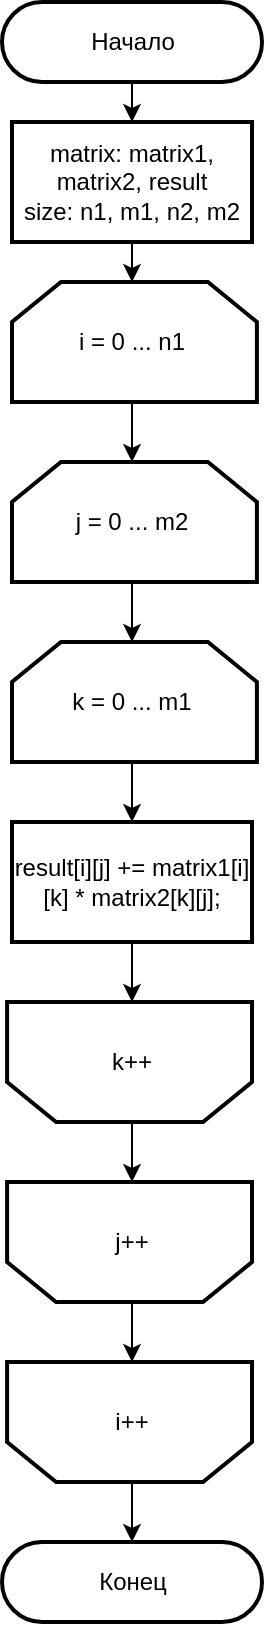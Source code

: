 <mxfile pages="3" version="10.7.5" type="device"><diagram id="TDEu4bIogYAnR38QxwwT" name="Stand"><mxGraphModel dx="1634" dy="824" grid="1" gridSize="10" guides="1" tooltips="1" connect="1" arrows="1" fold="1" page="1" pageScale="1" pageWidth="827" pageHeight="1169" math="0" shadow="0"><root><mxCell id="Jsni5BgmwoFE00hqnNml-0"/><mxCell id="Jsni5BgmwoFE00hqnNml-1" parent="Jsni5BgmwoFE00hqnNml-0"/><mxCell id="KWnb44xW0W-K4fDAC_qw-18" value="" style="edgeStyle=orthogonalEdgeStyle;rounded=0;orthogonalLoop=1;jettySize=auto;html=1;" parent="Jsni5BgmwoFE00hqnNml-1" source="KWnb44xW0W-K4fDAC_qw-19" target="KWnb44xW0W-K4fDAC_qw-21" edge="1"><mxGeometry relative="1" as="geometry"/></mxCell><mxCell id="KWnb44xW0W-K4fDAC_qw-19" value="Начало" style="html=1;dashed=0;whitespace=wrap;shape=mxgraph.dfd.start;strokeWidth=2;" parent="Jsni5BgmwoFE00hqnNml-1" vertex="1"><mxGeometry x="340" y="20" width="130" height="40" as="geometry"/></mxCell><mxCell id="PoXNN4avgTKr94120bGz-0" style="edgeStyle=orthogonalEdgeStyle;rounded=0;orthogonalLoop=1;jettySize=auto;html=1;exitX=0.5;exitY=1;exitDx=0;exitDy=0;entryX=0.5;entryY=0;entryDx=0;entryDy=0;entryPerimeter=0;" parent="Jsni5BgmwoFE00hqnNml-1" source="KWnb44xW0W-K4fDAC_qw-21" target="yjP8Sk34cULPqGXzy5Ez-0" edge="1"><mxGeometry relative="1" as="geometry"/></mxCell><mxCell id="KWnb44xW0W-K4fDAC_qw-21" value="matrix: matrix1, matrix2, result&lt;br&gt;size: n1, m1, n2, m2" style="rounded=0;whiteSpace=wrap;html=1;strokeWidth=2;" parent="Jsni5BgmwoFE00hqnNml-1" vertex="1"><mxGeometry x="345" y="80" width="120" height="60" as="geometry"/></mxCell><mxCell id="PoXNN4avgTKr94120bGz-5" style="edgeStyle=orthogonalEdgeStyle;rounded=0;orthogonalLoop=1;jettySize=auto;html=1;exitX=0.5;exitY=1;exitDx=0;exitDy=0;entryX=0.5;entryY=1;entryDx=0;entryDy=0;entryPerimeter=0;" parent="Jsni5BgmwoFE00hqnNml-1" source="KWnb44xW0W-K4fDAC_qw-29" target="toDdN1gpfH2_fXGtWywI-2" edge="1"><mxGeometry relative="1" as="geometry"/></mxCell><mxCell id="KWnb44xW0W-K4fDAC_qw-29" value="result[i][j] += matrix1[i][k] * matrix2[k][j];" style="rounded=0;whiteSpace=wrap;html=1;strokeWidth=2;" parent="Jsni5BgmwoFE00hqnNml-1" vertex="1"><mxGeometry x="345" y="430" width="120" height="60" as="geometry"/></mxCell><mxCell id="KWnb44xW0W-K4fDAC_qw-36" value="Конец" style="html=1;dashed=0;whitespace=wrap;shape=mxgraph.dfd.start;strokeWidth=2;" parent="Jsni5BgmwoFE00hqnNml-1" vertex="1"><mxGeometry x="340" y="790" width="130" height="40" as="geometry"/></mxCell><mxCell id="PoXNN4avgTKr94120bGz-1" style="edgeStyle=orthogonalEdgeStyle;rounded=0;orthogonalLoop=1;jettySize=auto;html=1;exitX=0.5;exitY=1;exitDx=0;exitDy=0;exitPerimeter=0;entryX=0.5;entryY=0;entryDx=0;entryDy=0;entryPerimeter=0;" parent="Jsni5BgmwoFE00hqnNml-1" source="yjP8Sk34cULPqGXzy5Ez-0" target="yjP8Sk34cULPqGXzy5Ez-1" edge="1"><mxGeometry relative="1" as="geometry"/></mxCell><mxCell id="yjP8Sk34cULPqGXzy5Ez-0" value="i = 0 ... n1" style="strokeWidth=2;html=1;shape=stencil(rZVNb4MwDIZ/DdcqEK2C48S6U9VLDzun1B1RIUFJ2m7/fi4uavnaCJ3EAb/G7xMHRwl4anNRQRAxJUoI+FsQRWutKxTWspQOQ3zNKbFkFF4oTGIKha0gc6SdhZFiVwBlrDP6CBe5dzcHqXIw5MpXAXvFb64PTzOtFJpIrWwr85BHMyEV1rIvMmOLF8J832KKKiSU4MC01Ht7m1p4n40Jp2G2vph2Lw30L8yHJyach1l5b1oXFE4kbXw7YgsWdVhJPBG29Yclc/vy38LmgM3oawjGU1TGDhpPdyI7fhp9UvvBJVbieoh7iSZd6jPc196d5tHWm/JCqofy+LnykLXrnzZY+hr8a7n38r13Pyu0hbHZRL3372t1ZGB4etAGfpmkgywKuhkGJ7RXXat0TdXCDw==);whiteSpace=wrap;rotation=0;direction=east;gradientColor=#ffffff;" parent="Jsni5BgmwoFE00hqnNml-1" vertex="1"><mxGeometry x="345" y="160" width="120" height="60" as="geometry"/></mxCell><mxCell id="PoXNN4avgTKr94120bGz-2" style="edgeStyle=orthogonalEdgeStyle;rounded=0;orthogonalLoop=1;jettySize=auto;html=1;exitX=0.5;exitY=1;exitDx=0;exitDy=0;exitPerimeter=0;entryX=0.5;entryY=0;entryDx=0;entryDy=0;entryPerimeter=0;" parent="Jsni5BgmwoFE00hqnNml-1" source="yjP8Sk34cULPqGXzy5Ez-1" target="yjP8Sk34cULPqGXzy5Ez-2" edge="1"><mxGeometry relative="1" as="geometry"/></mxCell><mxCell id="yjP8Sk34cULPqGXzy5Ez-1" value="j = 0 ... m2" style="strokeWidth=2;html=1;shape=stencil(rZVNb4MwDIZ/DdcqEK2C48S6U9VLDzun1B1RIUFJ2m7/fi4uavnaCJ3EAb/G7xMHRwl4anNRQRAxJUoI+FsQRWutKxTWspQOQ3zNKbFkFF4oTGIKha0gc6SdhZFiVwBlrDP6CBe5dzcHqXIw5MpXAXvFb64PTzOtFJpIrWwr85BHMyEV1rIvMmOLF8J832KKKiSU4MC01Ht7m1p4n40Jp2G2vph2Lw30L8yHJyach1l5b1oXFE4kbXw7YgsWdVhJPBG29Yclc/vy38LmgM3oawjGU1TGDhpPdyI7fhp9UvvBJVbieoh7iSZd6jPc196d5tHWm/JCqofy+LnykLXrnzZY+hr8a7n38r13Pyu0hbHZRL3372t1ZGB4etAGfpmkgywKuhkGJ7RXXat0TdXCDw==);whiteSpace=wrap;rotation=0;direction=east;gradientColor=#ffffff;" parent="Jsni5BgmwoFE00hqnNml-1" vertex="1"><mxGeometry x="345" y="250" width="120" height="60" as="geometry"/></mxCell><mxCell id="PoXNN4avgTKr94120bGz-4" style="edgeStyle=orthogonalEdgeStyle;rounded=0;orthogonalLoop=1;jettySize=auto;html=1;exitX=0.5;exitY=1;exitDx=0;exitDy=0;exitPerimeter=0;entryX=0.5;entryY=0;entryDx=0;entryDy=0;" parent="Jsni5BgmwoFE00hqnNml-1" source="yjP8Sk34cULPqGXzy5Ez-2" target="KWnb44xW0W-K4fDAC_qw-29" edge="1"><mxGeometry relative="1" as="geometry"/></mxCell><mxCell id="yjP8Sk34cULPqGXzy5Ez-2" value="k = 0 ... m1" style="strokeWidth=2;html=1;shape=stencil(rZVNb4MwDIZ/DdcqEK2C48S6U9VLDzun1B1RIUFJ2m7/fi4uavnaCJ3EAb/G7xMHRwl4anNRQRAxJUoI+FsQRWutKxTWspQOQ3zNKbFkFF4oTGIKha0gc6SdhZFiVwBlrDP6CBe5dzcHqXIw5MpXAXvFb64PTzOtFJpIrWwr85BHMyEV1rIvMmOLF8J832KKKiSU4MC01Ht7m1p4n40Jp2G2vph2Lw30L8yHJyach1l5b1oXFE4kbXw7YgsWdVhJPBG29Yclc/vy38LmgM3oawjGU1TGDhpPdyI7fhp9UvvBJVbieoh7iSZd6jPc196d5tHWm/JCqofy+LnykLXrnzZY+hr8a7n38r13Pyu0hbHZRL3372t1ZGB4etAGfpmkgywKuhkGJ7RXXat0TdXCDw==);whiteSpace=wrap;rotation=0;direction=east;gradientColor=#ffffff;" parent="Jsni5BgmwoFE00hqnNml-1" vertex="1"><mxGeometry x="345" y="340" width="120" height="60" as="geometry"/></mxCell><mxCell id="PoXNN4avgTKr94120bGz-8" style="edgeStyle=orthogonalEdgeStyle;rounded=0;orthogonalLoop=1;jettySize=auto;html=1;exitX=0.5;exitY=0;exitDx=0;exitDy=0;exitPerimeter=0;entryX=0.5;entryY=0.5;entryDx=0;entryDy=-20;entryPerimeter=0;" parent="Jsni5BgmwoFE00hqnNml-1" source="toDdN1gpfH2_fXGtWywI-0" target="KWnb44xW0W-K4fDAC_qw-36" edge="1"><mxGeometry relative="1" as="geometry"/></mxCell><mxCell id="toDdN1gpfH2_fXGtWywI-0" value="i++" style="strokeWidth=2;html=1;shape=stencil(rZVNb4MwDIZ/DdcqEK2C48S6U9VLDzun1B1RIUFJ2m7/fi4uavnaCJ3EAb/G7xMHRwl4anNRQRAxJUoI+FsQRWutKxTWspQOQ3zNKbFkFF4oTGIKha0gc6SdhZFiVwBlrDP6CBe5dzcHqXIw5MpXAXvFb64PTzOtFJpIrWwr85BHMyEV1rIvMmOLF8J832KKKiSU4MC01Ht7m1p4n40Jp2G2vph2Lw30L8yHJyach1l5b1oXFE4kbXw7YgsWdVhJPBG29Yclc/vy38LmgM3oawjGU1TGDhpPdyI7fhp9UvvBJVbieoh7iSZd6jPc196d5tHWm/JCqofy+LnykLXrnzZY+hr8a7n38r13Pyu0hbHZRL3372t1ZGB4etAGfpmkgywKuhkGJ7RXXat0TdXCDw==);whiteSpace=wrap;rotation=0;direction=west;gradientColor=#ffffff;" parent="Jsni5BgmwoFE00hqnNml-1" vertex="1"><mxGeometry x="345" y="700" width="120" height="60" as="geometry"/></mxCell><mxCell id="PoXNN4avgTKr94120bGz-7" style="edgeStyle=orthogonalEdgeStyle;rounded=0;orthogonalLoop=1;jettySize=auto;html=1;exitX=0.5;exitY=0;exitDx=0;exitDy=0;exitPerimeter=0;entryX=0.5;entryY=1;entryDx=0;entryDy=0;entryPerimeter=0;" parent="Jsni5BgmwoFE00hqnNml-1" source="toDdN1gpfH2_fXGtWywI-1" target="toDdN1gpfH2_fXGtWywI-0" edge="1"><mxGeometry relative="1" as="geometry"/></mxCell><mxCell id="toDdN1gpfH2_fXGtWywI-1" value="j++" style="strokeWidth=2;html=1;shape=stencil(rZVNb4MwDIZ/DdcqEK2C48S6U9VLDzun1B1RIUFJ2m7/fi4uavnaCJ3EAb/G7xMHRwl4anNRQRAxJUoI+FsQRWutKxTWspQOQ3zNKbFkFF4oTGIKha0gc6SdhZFiVwBlrDP6CBe5dzcHqXIw5MpXAXvFb64PTzOtFJpIrWwr85BHMyEV1rIvMmOLF8J832KKKiSU4MC01Ht7m1p4n40Jp2G2vph2Lw30L8yHJyach1l5b1oXFE4kbXw7YgsWdVhJPBG29Yclc/vy38LmgM3oawjGU1TGDhpPdyI7fhp9UvvBJVbieoh7iSZd6jPc196d5tHWm/JCqofy+LnykLXrnzZY+hr8a7n38r13Pyu0hbHZRL3372t1ZGB4etAGfpmkgywKuhkGJ7RXXat0TdXCDw==);whiteSpace=wrap;rotation=0;direction=west;gradientColor=#ffffff;" parent="Jsni5BgmwoFE00hqnNml-1" vertex="1"><mxGeometry x="345" y="610" width="120" height="60" as="geometry"/></mxCell><mxCell id="PoXNN4avgTKr94120bGz-6" style="edgeStyle=orthogonalEdgeStyle;rounded=0;orthogonalLoop=1;jettySize=auto;html=1;exitX=0.5;exitY=0;exitDx=0;exitDy=0;exitPerimeter=0;entryX=0.5;entryY=1;entryDx=0;entryDy=0;entryPerimeter=0;" parent="Jsni5BgmwoFE00hqnNml-1" source="toDdN1gpfH2_fXGtWywI-2" target="toDdN1gpfH2_fXGtWywI-1" edge="1"><mxGeometry relative="1" as="geometry"/></mxCell><mxCell id="toDdN1gpfH2_fXGtWywI-2" value="k++" style="strokeWidth=2;html=1;shape=stencil(rZVNb4MwDIZ/DdcqEK2C48S6U9VLDzun1B1RIUFJ2m7/fi4uavnaCJ3EAb/G7xMHRwl4anNRQRAxJUoI+FsQRWutKxTWspQOQ3zNKbFkFF4oTGIKha0gc6SdhZFiVwBlrDP6CBe5dzcHqXIw5MpXAXvFb64PTzOtFJpIrWwr85BHMyEV1rIvMmOLF8J832KKKiSU4MC01Ht7m1p4n40Jp2G2vph2Lw30L8yHJyach1l5b1oXFE4kbXw7YgsWdVhJPBG29Yclc/vy38LmgM3oawjGU1TGDhpPdyI7fhp9UvvBJVbieoh7iSZd6jPc196d5tHWm/JCqofy+LnykLXrnzZY+hr8a7n38r13Pyu0hbHZRL3372t1ZGB4etAGfpmkgywKuhkGJ7RXXat0TdXCDw==);whiteSpace=wrap;rotation=0;direction=west;gradientColor=#ffffff;" parent="Jsni5BgmwoFE00hqnNml-1" vertex="1"><mxGeometry x="345" y="520" width="120" height="60" as="geometry"/></mxCell></root></mxGraphModel></diagram><diagram id="s3e8_DHMjAKpBTUHTbZM" name="Vin"><mxGraphModel dx="1634" dy="824" grid="1" gridSize="10" guides="1" tooltips="1" connect="1" arrows="1" fold="1" page="1" pageScale="1" pageWidth="827" pageHeight="1169" math="0" shadow="0"><root><mxCell id="QCXJIJRsVkrXzM1V5xM5-0"/><mxCell id="QCXJIJRsVkrXzM1V5xM5-1" parent="QCXJIJRsVkrXzM1V5xM5-0"/><mxCell id="QCXJIJRsVkrXzM1V5xM5-2" style="edgeStyle=orthogonalEdgeStyle;rounded=0;orthogonalLoop=1;jettySize=auto;html=1;exitX=0.5;exitY=0.5;exitDx=0;exitDy=20;exitPerimeter=0;entryX=0.5;entryY=0;entryDx=0;entryDy=0;" parent="QCXJIJRsVkrXzM1V5xM5-1" source="QCXJIJRsVkrXzM1V5xM5-3" target="QCXJIJRsVkrXzM1V5xM5-5" edge="1"><mxGeometry relative="1" as="geometry"/></mxCell><mxCell id="QCXJIJRsVkrXzM1V5xM5-3" value="Начало" style="html=1;dashed=0;whitespace=wrap;shape=mxgraph.dfd.start;strokeWidth=2;" parent="QCXJIJRsVkrXzM1V5xM5-1" vertex="1"><mxGeometry x="20" y="10" width="130" height="40" as="geometry"/></mxCell><mxCell id="QCXJIJRsVkrXzM1V5xM5-4" style="edgeStyle=orthogonalEdgeStyle;rounded=0;orthogonalLoop=1;jettySize=auto;html=1;exitX=0.5;exitY=1;exitDx=0;exitDy=0;entryX=0.5;entryY=0;entryDx=0;entryDy=0;entryPerimeter=0;" parent="QCXJIJRsVkrXzM1V5xM5-1" source="QCXJIJRsVkrXzM1V5xM5-5" edge="1"><mxGeometry relative="1" as="geometry"><mxPoint x="85" y="150" as="targetPoint"/></mxGeometry></mxCell><mxCell id="QCXJIJRsVkrXzM1V5xM5-5" value="&lt;font style=&quot;font-size: 11px&quot;&gt;mulH, mulV - массивы заполненные нулями длинами n1 и m2&lt;/font&gt;" style="rounded=0;whiteSpace=wrap;html=1;strokeWidth=2;" parent="QCXJIJRsVkrXzM1V5xM5-1" vertex="1"><mxGeometry x="25" y="70" width="120" height="60" as="geometry"/></mxCell><mxCell id="QCXJIJRsVkrXzM1V5xM5-6" style="edgeStyle=orthogonalEdgeStyle;rounded=0;orthogonalLoop=1;jettySize=auto;html=1;exitX=0.5;exitY=1;exitDx=0;exitDy=0;exitPerimeter=0;entryX=0.5;entryY=0;entryDx=0;entryDy=0;entryPerimeter=0;" parent="QCXJIJRsVkrXzM1V5xM5-1" edge="1"><mxGeometry relative="1" as="geometry"><mxPoint x="85" y="210" as="sourcePoint"/><mxPoint x="85" y="230" as="targetPoint"/></mxGeometry></mxCell><mxCell id="QCXJIJRsVkrXzM1V5xM5-8" style="edgeStyle=orthogonalEdgeStyle;rounded=0;orthogonalLoop=1;jettySize=auto;html=1;exitX=0.5;exitY=1;exitDx=0;exitDy=0;exitPerimeter=0;entryX=0.5;entryY=0;entryDx=0;entryDy=0;" parent="QCXJIJRsVkrXzM1V5xM5-1" target="QCXJIJRsVkrXzM1V5xM5-11" edge="1"><mxGeometry relative="1" as="geometry"><mxPoint x="85" y="290" as="sourcePoint"/></mxGeometry></mxCell><mxCell id="QCXJIJRsVkrXzM1V5xM5-10" style="edgeStyle=orthogonalEdgeStyle;rounded=0;orthogonalLoop=1;jettySize=auto;html=1;exitX=0.5;exitY=1;exitDx=0;exitDy=0;entryX=0.5;entryY=1;entryDx=0;entryDy=0;entryPerimeter=0;" parent="QCXJIJRsVkrXzM1V5xM5-1" source="QCXJIJRsVkrXzM1V5xM5-11" edge="1"><mxGeometry relative="1" as="geometry"><mxPoint x="85" y="390" as="targetPoint"/></mxGeometry></mxCell><mxCell id="QCXJIJRsVkrXzM1V5xM5-11" value="mulH[i] = mulH[i] + matrix1[i][j * 2] * matrix1[i][j * 2 + 1]" style="rounded=0;whiteSpace=wrap;html=1;strokeWidth=2;" parent="QCXJIJRsVkrXzM1V5xM5-1" vertex="1"><mxGeometry x="25" y="310" width="120" height="60" as="geometry"/></mxCell><mxCell id="QCXJIJRsVkrXzM1V5xM5-12" style="edgeStyle=orthogonalEdgeStyle;rounded=0;orthogonalLoop=1;jettySize=auto;html=1;exitX=0.5;exitY=0;exitDx=0;exitDy=0;exitPerimeter=0;entryX=0.5;entryY=1;entryDx=0;entryDy=0;entryPerimeter=0;" parent="QCXJIJRsVkrXzM1V5xM5-1" edge="1"><mxGeometry relative="1" as="geometry"><mxPoint x="85" y="450" as="sourcePoint"/><mxPoint x="85" y="470" as="targetPoint"/></mxGeometry></mxCell><mxCell id="QCXJIJRsVkrXzM1V5xM5-14" style="edgeStyle=orthogonalEdgeStyle;rounded=0;orthogonalLoop=1;jettySize=auto;html=1;exitX=0.5;exitY=0;exitDx=0;exitDy=0;exitPerimeter=0;entryX=0.5;entryY=0;entryDx=0;entryDy=0;" parent="QCXJIJRsVkrXzM1V5xM5-1" target="QCXJIJRsVkrXzM1V5xM5-16" edge="1"><mxGeometry relative="1" as="geometry"><mxPoint x="85" y="530" as="sourcePoint"/></mxGeometry></mxCell><mxCell id="QCXJIJRsVkrXzM1V5xM5-16" value="A" style="ellipse;whiteSpace=wrap;html=1;aspect=fixed;strokeWidth=2;" parent="QCXJIJRsVkrXzM1V5xM5-1" vertex="1"><mxGeometry x="60" y="550" width="50" height="50" as="geometry"/></mxCell><mxCell id="QCXJIJRsVkrXzM1V5xM5-17" value="A" style="ellipse;whiteSpace=wrap;html=1;aspect=fixed;strokeWidth=2;" parent="QCXJIJRsVkrXzM1V5xM5-1" vertex="1"><mxGeometry x="216.5" y="65" width="50" height="50" as="geometry"/></mxCell><mxCell id="QCXJIJRsVkrXzM1V5xM5-20" value="mulV[i] = mulV[i] + matrix2[j * 2][i] * matrix2[j * 2 + 1][i]" style="rounded=0;whiteSpace=wrap;html=1;strokeWidth=2;" parent="QCXJIJRsVkrXzM1V5xM5-1" vertex="1"><mxGeometry x="181.5" y="290" width="120" height="60" as="geometry"/></mxCell><mxCell id="QCXJIJRsVkrXzM1V5xM5-23" value="B" style="ellipse;whiteSpace=wrap;html=1;aspect=fixed;strokeWidth=2;" parent="QCXJIJRsVkrXzM1V5xM5-1" vertex="1"><mxGeometry x="216.5" y="530" width="50" height="50" as="geometry"/></mxCell><mxCell id="QCXJIJRsVkrXzM1V5xM5-24" value="" style="endArrow=classic;html=1;exitX=0.5;exitY=1;exitDx=0;exitDy=0;" parent="QCXJIJRsVkrXzM1V5xM5-1" source="QCXJIJRsVkrXzM1V5xM5-17" edge="1"><mxGeometry width="50" height="50" relative="1" as="geometry"><mxPoint x="136.5" y="730" as="sourcePoint"/><mxPoint x="241.5" y="130" as="targetPoint"/></mxGeometry></mxCell><mxCell id="QCXJIJRsVkrXzM1V5xM5-25" value="" style="endArrow=classic;html=1;entryX=0.5;entryY=0;entryDx=0;entryDy=0;entryPerimeter=0;exitX=0.5;exitY=1;exitDx=0;exitDy=0;exitPerimeter=0;" parent="QCXJIJRsVkrXzM1V5xM5-1" edge="1"><mxGeometry width="50" height="50" relative="1" as="geometry"><mxPoint x="241.5" y="190" as="sourcePoint"/><mxPoint x="241.5" y="210" as="targetPoint"/></mxGeometry></mxCell><mxCell id="QCXJIJRsVkrXzM1V5xM5-26" value="" style="endArrow=classic;html=1;exitX=0.5;exitY=1;exitDx=0;exitDy=0;exitPerimeter=0;entryX=0.5;entryY=0;entryDx=0;entryDy=0;" parent="QCXJIJRsVkrXzM1V5xM5-1" target="QCXJIJRsVkrXzM1V5xM5-20" edge="1"><mxGeometry width="50" height="50" relative="1" as="geometry"><mxPoint x="241.5" y="270" as="sourcePoint"/><mxPoint x="326.5" y="280" as="targetPoint"/></mxGeometry></mxCell><mxCell id="QCXJIJRsVkrXzM1V5xM5-27" value="" style="endArrow=classic;html=1;entryX=0.5;entryY=1;entryDx=0;entryDy=0;entryPerimeter=0;" parent="QCXJIJRsVkrXzM1V5xM5-1" source="QCXJIJRsVkrXzM1V5xM5-20" edge="1"><mxGeometry width="50" height="50" relative="1" as="geometry"><mxPoint x="66.5" y="730" as="sourcePoint"/><mxPoint x="241.5" y="370" as="targetPoint"/></mxGeometry></mxCell><mxCell id="QCXJIJRsVkrXzM1V5xM5-28" value="" style="endArrow=classic;html=1;exitX=0.5;exitY=0;exitDx=0;exitDy=0;exitPerimeter=0;entryX=0.5;entryY=1;entryDx=0;entryDy=0;entryPerimeter=0;" parent="QCXJIJRsVkrXzM1V5xM5-1" edge="1"><mxGeometry width="50" height="50" relative="1" as="geometry"><mxPoint x="241.5" y="430" as="sourcePoint"/><mxPoint x="241.5" y="450" as="targetPoint"/></mxGeometry></mxCell><mxCell id="QCXJIJRsVkrXzM1V5xM5-29" value="" style="endArrow=classic;html=1;exitX=0.5;exitY=0;exitDx=0;exitDy=0;exitPerimeter=0;" parent="QCXJIJRsVkrXzM1V5xM5-1" target="QCXJIJRsVkrXzM1V5xM5-23" edge="1"><mxGeometry width="50" height="50" relative="1" as="geometry"><mxPoint x="241.5" y="510" as="sourcePoint"/><mxPoint x="116.5" y="680" as="targetPoint"/></mxGeometry></mxCell><mxCell id="QCXJIJRsVkrXzM1V5xM5-30" style="edgeStyle=orthogonalEdgeStyle;rounded=0;orthogonalLoop=1;jettySize=auto;html=1;exitX=0.5;exitY=1;exitDx=0;exitDy=0;entryX=0.5;entryY=0;entryDx=0;entryDy=0;entryPerimeter=0;" parent="QCXJIJRsVkrXzM1V5xM5-1" source="QCXJIJRsVkrXzM1V5xM5-31" edge="1"><mxGeometry relative="1" as="geometry"><mxPoint x="400.738" y="70.238" as="targetPoint"/></mxGeometry></mxCell><mxCell id="QCXJIJRsVkrXzM1V5xM5-31" value="B" style="ellipse;whiteSpace=wrap;html=1;aspect=fixed;strokeWidth=2;" parent="QCXJIJRsVkrXzM1V5xM5-1" vertex="1"><mxGeometry x="375.5" y="5" width="50" height="50" as="geometry"/></mxCell><mxCell id="QCXJIJRsVkrXzM1V5xM5-32" style="edgeStyle=orthogonalEdgeStyle;rounded=0;orthogonalLoop=1;jettySize=auto;html=1;exitX=0.5;exitY=1;exitDx=0;exitDy=0;exitPerimeter=0;entryX=0.5;entryY=0;entryDx=0;entryDy=0;entryPerimeter=0;" parent="QCXJIJRsVkrXzM1V5xM5-1" edge="1"><mxGeometry relative="1" as="geometry"><mxPoint x="400.738" y="130.238" as="sourcePoint"/><mxPoint x="402.643" y="150.238" as="targetPoint"/></mxGeometry></mxCell><mxCell id="QCXJIJRsVkrXzM1V5xM5-34" style="edgeStyle=orthogonalEdgeStyle;rounded=0;orthogonalLoop=1;jettySize=auto;html=1;exitX=0.5;exitY=1;exitDx=0;exitDy=0;exitPerimeter=0;entryX=0.517;entryY=-0.001;entryDx=0;entryDy=0;entryPerimeter=0;" parent="QCXJIJRsVkrXzM1V5xM5-1" target="QCXJIJRsVkrXzM1V5xM5-37" edge="1"><mxGeometry relative="1" as="geometry"><mxPoint x="402.643" y="210.238" as="sourcePoint"/></mxGeometry></mxCell><mxCell id="QCXJIJRsVkrXzM1V5xM5-36" style="edgeStyle=orthogonalEdgeStyle;rounded=0;orthogonalLoop=1;jettySize=auto;html=1;exitX=0.5;exitY=1;exitDx=0;exitDy=0;entryX=0.5;entryY=0;entryDx=0;entryDy=0;entryPerimeter=0;" parent="QCXJIJRsVkrXzM1V5xM5-1" source="QCXJIJRsVkrXzM1V5xM5-37" edge="1"><mxGeometry relative="1" as="geometry"><mxPoint x="402.643" y="310.238" as="targetPoint"/></mxGeometry></mxCell><mxCell id="QCXJIJRsVkrXzM1V5xM5-37" value="result[i][j] = -mulH[i] - mulV[j]" style="rounded=0;whiteSpace=wrap;html=1;strokeWidth=2;" parent="QCXJIJRsVkrXzM1V5xM5-1" vertex="1"><mxGeometry x="340.5" y="230" width="120" height="60" as="geometry"/></mxCell><mxCell id="QCXJIJRsVkrXzM1V5xM5-38" style="edgeStyle=orthogonalEdgeStyle;rounded=0;orthogonalLoop=1;jettySize=auto;html=1;exitX=0.5;exitY=1;exitDx=0;exitDy=0;exitPerimeter=0;entryX=0.517;entryY=0;entryDx=0;entryDy=0;entryPerimeter=0;" parent="QCXJIJRsVkrXzM1V5xM5-1" target="QCXJIJRsVkrXzM1V5xM5-41" edge="1"><mxGeometry relative="1" as="geometry"><mxPoint x="402.643" y="370.238" as="sourcePoint"/></mxGeometry></mxCell><mxCell id="QCXJIJRsVkrXzM1V5xM5-40" style="edgeStyle=orthogonalEdgeStyle;rounded=0;orthogonalLoop=1;jettySize=auto;html=1;exitX=0.5;exitY=1;exitDx=0;exitDy=0;entryX=0.519;entryY=1.008;entryDx=0;entryDy=0;entryPerimeter=0;" parent="QCXJIJRsVkrXzM1V5xM5-1" source="QCXJIJRsVkrXzM1V5xM5-41" edge="1"><mxGeometry relative="1" as="geometry"><mxPoint x="400.738" y="489.286" as="targetPoint"/></mxGeometry></mxCell><mxCell id="QCXJIJRsVkrXzM1V5xM5-41" value="&lt;font style=&quot;font-size: 9px&quot;&gt;result[i][j] = result[i][j] +(matrix1[i][2 * k + 1]+ matrix2[2 * k][j]) *(matrix1[i][2 * k] + matrix2[2 * k + 1][j])&lt;/font&gt;" style="rounded=0;whiteSpace=wrap;html=1;strokeWidth=2;" parent="QCXJIJRsVkrXzM1V5xM5-1" vertex="1"><mxGeometry x="340.5" y="400" width="120" height="60" as="geometry"/></mxCell><mxCell id="QCXJIJRsVkrXzM1V5xM5-42" style="edgeStyle=orthogonalEdgeStyle;rounded=0;orthogonalLoop=1;jettySize=auto;html=1;exitX=0.5;exitY=0;exitDx=0;exitDy=0;exitPerimeter=0;entryX=0.48;entryY=1;entryDx=0;entryDy=0;entryPerimeter=0;" parent="QCXJIJRsVkrXzM1V5xM5-1" edge="1"><mxGeometry relative="1" as="geometry"><mxPoint x="402.643" y="550.238" as="sourcePoint"/><mxPoint x="402.643" y="580.238" as="targetPoint"/></mxGeometry></mxCell><mxCell id="QCXJIJRsVkrXzM1V5xM5-44" style="edgeStyle=orthogonalEdgeStyle;rounded=0;orthogonalLoop=1;jettySize=auto;html=1;exitX=0.5;exitY=0;exitDx=0;exitDy=0;exitPerimeter=0;entryX=0.519;entryY=1;entryDx=0;entryDy=0;entryPerimeter=0;" parent="QCXJIJRsVkrXzM1V5xM5-1" edge="1"><mxGeometry relative="1" as="geometry"><mxPoint x="400.738" y="640.238" as="sourcePoint"/><mxPoint x="400.738" y="670.238" as="targetPoint"/></mxGeometry></mxCell><mxCell id="QCXJIJRsVkrXzM1V5xM5-46" style="edgeStyle=orthogonalEdgeStyle;rounded=0;orthogonalLoop=1;jettySize=auto;html=1;exitX=0.5;exitY=0;exitDx=0;exitDy=0;exitPerimeter=0;entryX=0.541;entryY=0;entryDx=0;entryDy=0;entryPerimeter=0;" parent="QCXJIJRsVkrXzM1V5xM5-1" target="QCXJIJRsVkrXzM1V5xM5-48" edge="1"><mxGeometry relative="1" as="geometry"><mxPoint x="402.643" y="730.238" as="sourcePoint"/></mxGeometry></mxCell><mxCell id="QCXJIJRsVkrXzM1V5xM5-48" value="C" style="ellipse;whiteSpace=wrap;html=1;aspect=fixed;strokeWidth=2;" parent="QCXJIJRsVkrXzM1V5xM5-1" vertex="1"><mxGeometry x="375.5" y="760" width="50" height="50" as="geometry"/></mxCell><mxCell id="QCXJIJRsVkrXzM1V5xM5-49" style="edgeStyle=orthogonalEdgeStyle;rounded=0;orthogonalLoop=1;jettySize=auto;html=1;exitX=0.5;exitY=1;exitDx=0;exitDy=0;entryX=0.5;entryY=0;entryDx=0;entryDy=0;" parent="QCXJIJRsVkrXzM1V5xM5-1" source="QCXJIJRsVkrXzM1V5xM5-50" target="QCXJIJRsVkrXzM1V5xM5-54" edge="1"><mxGeometry relative="1" as="geometry"/></mxCell><mxCell id="QCXJIJRsVkrXzM1V5xM5-50" value="C" style="ellipse;whiteSpace=wrap;html=1;aspect=fixed;strokeWidth=2;" parent="QCXJIJRsVkrXzM1V5xM5-1" vertex="1"><mxGeometry x="575" y="10" width="50" height="50" as="geometry"/></mxCell><mxCell id="QCXJIJRsVkrXzM1V5xM5-51" style="edgeStyle=orthogonalEdgeStyle;rounded=0;orthogonalLoop=1;jettySize=auto;html=1;exitX=1;exitY=0.5;exitDx=0;exitDy=0;entryX=0.5;entryY=0;entryDx=0;entryDy=0;entryPerimeter=0;" parent="QCXJIJRsVkrXzM1V5xM5-1" source="QCXJIJRsVkrXzM1V5xM5-54" edge="1"><mxGeometry relative="1" as="geometry"><mxPoint x="705.143" y="140.238" as="targetPoint"/></mxGeometry></mxCell><mxCell id="QCXJIJRsVkrXzM1V5xM5-52" value="Да" style="text;html=1;resizable=0;points=[];align=center;verticalAlign=middle;labelBackgroundColor=#ffffff;" parent="QCXJIJRsVkrXzM1V5xM5-51" vertex="1" connectable="0"><mxGeometry x="-0.167" y="-2" relative="1" as="geometry"><mxPoint x="2" y="-16.5" as="offset"/></mxGeometry></mxCell><mxCell id="XoftSW8dZSby7EZcs6h8-25" style="edgeStyle=orthogonalEdgeStyle;rounded=0;orthogonalLoop=1;jettySize=auto;html=1;exitX=0;exitY=0.5;exitDx=0;exitDy=0;entryX=0.5;entryY=0.5;entryDx=0;entryDy=-20;entryPerimeter=0;" parent="QCXJIJRsVkrXzM1V5xM5-1" source="QCXJIJRsVkrXzM1V5xM5-54" target="QCXJIJRsVkrXzM1V5xM5-65" edge="1"><mxGeometry relative="1" as="geometry"><Array as="points"><mxPoint x="510" y="105"/><mxPoint x="510" y="580"/><mxPoint x="625" y="580"/></Array></mxGeometry></mxCell><mxCell id="QCXJIJRsVkrXzM1V5xM5-54" value="m1 % 2 == 1" style="rhombus;whiteSpace=wrap;html=1;strokeWidth=2;" parent="QCXJIJRsVkrXzM1V5xM5-1" vertex="1"><mxGeometry x="530" y="80" width="140" height="50" as="geometry"/></mxCell><mxCell id="QCXJIJRsVkrXzM1V5xM5-55" style="edgeStyle=orthogonalEdgeStyle;rounded=0;orthogonalLoop=1;jettySize=auto;html=1;exitX=0.5;exitY=1;exitDx=0;exitDy=0;exitPerimeter=0;entryX=0.5;entryY=0;entryDx=0;entryDy=0;entryPerimeter=0;" parent="QCXJIJRsVkrXzM1V5xM5-1" edge="1"><mxGeometry relative="1" as="geometry"><mxPoint x="705.143" y="200.238" as="sourcePoint"/><mxPoint x="705.143" y="230.238" as="targetPoint"/></mxGeometry></mxCell><mxCell id="QCXJIJRsVkrXzM1V5xM5-57" style="edgeStyle=orthogonalEdgeStyle;rounded=0;orthogonalLoop=1;jettySize=auto;html=1;exitX=0.5;exitY=1;exitDx=0;exitDy=0;exitPerimeter=0;entryX=0.53;entryY=0.01;entryDx=0;entryDy=0;entryPerimeter=0;" parent="QCXJIJRsVkrXzM1V5xM5-1" target="QCXJIJRsVkrXzM1V5xM5-60" edge="1"><mxGeometry relative="1" as="geometry"><mxPoint x="705.143" y="290.238" as="sourcePoint"/></mxGeometry></mxCell><mxCell id="QCXJIJRsVkrXzM1V5xM5-59" style="edgeStyle=orthogonalEdgeStyle;rounded=0;orthogonalLoop=1;jettySize=auto;html=1;exitX=0.5;exitY=1;exitDx=0;exitDy=0;entryX=0.5;entryY=1;entryDx=0;entryDy=0;entryPerimeter=0;" parent="QCXJIJRsVkrXzM1V5xM5-1" source="QCXJIJRsVkrXzM1V5xM5-60" edge="1"><mxGeometry relative="1" as="geometry"><mxPoint x="701.333" y="410.238" as="targetPoint"/></mxGeometry></mxCell><mxCell id="QCXJIJRsVkrXzM1V5xM5-60" value="result[i][j] = result[i][j] + matrix1[i][m1 - 1] * matrix2[m1 - 1][j]" style="rounded=0;whiteSpace=wrap;html=1;strokeWidth=2;" parent="QCXJIJRsVkrXzM1V5xM5-1" vertex="1"><mxGeometry x="644" y="320" width="120" height="60" as="geometry"/></mxCell><mxCell id="QCXJIJRsVkrXzM1V5xM5-61" style="edgeStyle=orthogonalEdgeStyle;rounded=0;orthogonalLoop=1;jettySize=auto;html=1;exitX=0.5;exitY=0;exitDx=0;exitDy=0;exitPerimeter=0;entryX=0.5;entryY=1;entryDx=0;entryDy=0;entryPerimeter=0;" parent="QCXJIJRsVkrXzM1V5xM5-1" edge="1"><mxGeometry relative="1" as="geometry"><mxPoint x="705.143" y="470.238" as="sourcePoint"/><mxPoint x="705.143" y="500.238" as="targetPoint"/></mxGeometry></mxCell><mxCell id="QCXJIJRsVkrXzM1V5xM5-65" value="Конец" style="html=1;dashed=0;whitespace=wrap;shape=mxgraph.dfd.start;strokeWidth=2;" parent="QCXJIJRsVkrXzM1V5xM5-1" vertex="1"><mxGeometry x="560" y="610" width="130" height="40" as="geometry"/></mxCell><mxCell id="PnJdCOKtvHtBehmpTSol-0" value="i = 0 ... n1" style="strokeWidth=2;html=1;shape=stencil(rZVNb4MwDIZ/DdcqEK2C48S6U9VLDzun1B1RIUFJ2m7/fi4uavnaCJ3EAb/G7xMHRwl4anNRQRAxJUoI+FsQRWutKxTWspQOQ3zNKbFkFF4oTGIKha0gc6SdhZFiVwBlrDP6CBe5dzcHqXIw5MpXAXvFb64PTzOtFJpIrWwr85BHMyEV1rIvMmOLF8J832KKKiSU4MC01Ht7m1p4n40Jp2G2vph2Lw30L8yHJyach1l5b1oXFE4kbXw7YgsWdVhJPBG29Yclc/vy38LmgM3oawjGU1TGDhpPdyI7fhp9UvvBJVbieoh7iSZd6jPc196d5tHWm/JCqofy+LnykLXrnzZY+hr8a7n38r13Pyu0hbHZRL3372t1ZGB4etAGfpmkgywKuhkGJ7RXXat0TdXCDw==);whiteSpace=wrap;rotation=0;direction=east;gradientColor=#ffffff;" parent="QCXJIJRsVkrXzM1V5xM5-1" vertex="1"><mxGeometry x="25" y="150" width="120" height="60" as="geometry"/></mxCell><mxCell id="XoftSW8dZSby7EZcs6h8-4" value="j++" style="strokeWidth=2;html=1;shape=stencil(rZVNb4MwDIZ/DdcqEK2C48S6U9VLDzun1B1RIUFJ2m7/fi4uavnaCJ3EAb/G7xMHRwl4anNRQRAxJUoI+FsQRWutKxTWspQOQ3zNKbFkFF4oTGIKha0gc6SdhZFiVwBlrDP6CBe5dzcHqXIw5MpXAXvFb64PTzOtFJpIrWwr85BHMyEV1rIvMmOLF8J832KKKiSU4MC01Ht7m1p4n40Jp2G2vph2Lw30L8yHJyach1l5b1oXFE4kbXw7YgsWdVhJPBG29Yclc/vy38LmgM3oawjGU1TGDhpPdyI7fhp9UvvBJVbieoh7iSZd6jPc196d5tHWm/JCqofy+LnykLXrnzZY+hr8a7n38r13Pyu0hbHZRL3372t1ZGB4etAGfpmkgywKuhkGJ7RXXat0TdXCDw==);whiteSpace=wrap;rotation=0;direction=west;gradientColor=#ffffff;" parent="QCXJIJRsVkrXzM1V5xM5-1" vertex="1"><mxGeometry x="25" y="390" width="120" height="60" as="geometry"/></mxCell><mxCell id="XoftSW8dZSby7EZcs6h8-6" value="j = 0 ... m1/2" style="strokeWidth=2;html=1;shape=stencil(rZVNb4MwDIZ/DdcqEK2C48S6U9VLDzun1B1RIUFJ2m7/fi4uavnaCJ3EAb/G7xMHRwl4anNRQRAxJUoI+FsQRWutKxTWspQOQ3zNKbFkFF4oTGIKha0gc6SdhZFiVwBlrDP6CBe5dzcHqXIw5MpXAXvFb64PTzOtFJpIrWwr85BHMyEV1rIvMmOLF8J832KKKiSU4MC01Ht7m1p4n40Jp2G2vph2Lw30L8yHJyach1l5b1oXFE4kbXw7YgsWdVhJPBG29Yclc/vy38LmgM3oawjGU1TGDhpPdyI7fhp9UvvBJVbieoh7iSZd6jPc196d5tHWm/JCqofy+LnykLXrnzZY+hr8a7n38r13Pyu0hbHZRL3372t1ZGB4etAGfpmkgywKuhkGJ7RXXat0TdXCDw==);whiteSpace=wrap;rotation=0;direction=east;gradientColor=#ffffff;" parent="QCXJIJRsVkrXzM1V5xM5-1" vertex="1"><mxGeometry x="25" y="230" width="120" height="60" as="geometry"/></mxCell><mxCell id="XoftSW8dZSby7EZcs6h8-7" value="i++" style="strokeWidth=2;html=1;shape=stencil(rZVNb4MwDIZ/DdcqEK2C48S6U9VLDzun1B1RIUFJ2m7/fi4uavnaCJ3EAb/G7xMHRwl4anNRQRAxJUoI+FsQRWutKxTWspQOQ3zNKbFkFF4oTGIKha0gc6SdhZFiVwBlrDP6CBe5dzcHqXIw5MpXAXvFb64PTzOtFJpIrWwr85BHMyEV1rIvMmOLF8J832KKKiSU4MC01Ht7m1p4n40Jp2G2vph2Lw30L8yHJyach1l5b1oXFE4kbXw7YgsWdVhJPBG29Yclc/vy38LmgM3oawjGU1TGDhpPdyI7fhp9UvvBJVbieoh7iSZd6jPc196d5tHWm/JCqofy+LnykLXrnzZY+hr8a7n38r13Pyu0hbHZRL3372t1ZGB4etAGfpmkgywKuhkGJ7RXXat0TdXCDw==);whiteSpace=wrap;rotation=0;direction=west;gradientColor=#ffffff;" parent="QCXJIJRsVkrXzM1V5xM5-1" vertex="1"><mxGeometry x="25" y="470" width="120" height="60" as="geometry"/></mxCell><mxCell id="XoftSW8dZSby7EZcs6h8-8" value="j++" style="strokeWidth=2;html=1;shape=stencil(rZVNb4MwDIZ/DdcqEK2C48S6U9VLDzun1B1RIUFJ2m7/fi4uavnaCJ3EAb/G7xMHRwl4anNRQRAxJUoI+FsQRWutKxTWspQOQ3zNKbFkFF4oTGIKha0gc6SdhZFiVwBlrDP6CBe5dzcHqXIw5MpXAXvFb64PTzOtFJpIrWwr85BHMyEV1rIvMmOLF8J832KKKiSU4MC01Ht7m1p4n40Jp2G2vph2Lw30L8yHJyach1l5b1oXFE4kbXw7YgsWdVhJPBG29Yclc/vy38LmgM3oawjGU1TGDhpPdyI7fhp9UvvBJVbieoh7iSZd6jPc196d5tHWm/JCqofy+LnykLXrnzZY+hr8a7n38r13Pyu0hbHZRL3372t1ZGB4etAGfpmkgywKuhkGJ7RXXat0TdXCDw==);whiteSpace=wrap;rotation=0;direction=west;gradientColor=#ffffff;" parent="QCXJIJRsVkrXzM1V5xM5-1" vertex="1"><mxGeometry x="184" y="370" width="120" height="60" as="geometry"/></mxCell><mxCell id="XoftSW8dZSby7EZcs6h8-9" value="i++" style="strokeWidth=2;html=1;shape=stencil(rZVNb4MwDIZ/DdcqEK2C48S6U9VLDzun1B1RIUFJ2m7/fi4uavnaCJ3EAb/G7xMHRwl4anNRQRAxJUoI+FsQRWutKxTWspQOQ3zNKbFkFF4oTGIKha0gc6SdhZFiVwBlrDP6CBe5dzcHqXIw5MpXAXvFb64PTzOtFJpIrWwr85BHMyEV1rIvMmOLF8J832KKKiSU4MC01Ht7m1p4n40Jp2G2vph2Lw30L8yHJyach1l5b1oXFE4kbXw7YgsWdVhJPBG29Yclc/vy38LmgM3oawjGU1TGDhpPdyI7fhp9UvvBJVbieoh7iSZd6jPc196d5tHWm/JCqofy+LnykLXrnzZY+hr8a7n38r13Pyu0hbHZRL3372t1ZGB4etAGfpmkgywKuhkGJ7RXXat0TdXCDw==);whiteSpace=wrap;rotation=0;direction=west;gradientColor=#ffffff;" parent="QCXJIJRsVkrXzM1V5xM5-1" vertex="1"><mxGeometry x="184" y="450" width="120" height="60" as="geometry"/></mxCell><mxCell id="XoftSW8dZSby7EZcs6h8-10" value="i = 0 ... m2" style="strokeWidth=2;html=1;shape=stencil(rZVNb4MwDIZ/DdcqEK2C48S6U9VLDzun1B1RIUFJ2m7/fi4uavnaCJ3EAb/G7xMHRwl4anNRQRAxJUoI+FsQRWutKxTWspQOQ3zNKbFkFF4oTGIKha0gc6SdhZFiVwBlrDP6CBe5dzcHqXIw5MpXAXvFb64PTzOtFJpIrWwr85BHMyEV1rIvMmOLF8J832KKKiSU4MC01Ht7m1p4n40Jp2G2vph2Lw30L8yHJyach1l5b1oXFE4kbXw7YgsWdVhJPBG29Yclc/vy38LmgM3oawjGU1TGDhpPdyI7fhp9UvvBJVbieoh7iSZd6jPc196d5tHWm/JCqofy+LnykLXrnzZY+hr8a7n38r13Pyu0hbHZRL3372t1ZGB4etAGfpmkgywKuhkGJ7RXXat0TdXCDw==);whiteSpace=wrap;rotation=0;direction=east;gradientColor=#ffffff;" parent="QCXJIJRsVkrXzM1V5xM5-1" vertex="1"><mxGeometry x="181.5" y="130" width="120" height="60" as="geometry"/></mxCell><mxCell id="XoftSW8dZSby7EZcs6h8-11" value="j = 0 ... n2/2" style="strokeWidth=2;html=1;shape=stencil(rZVNb4MwDIZ/DdcqEK2C48S6U9VLDzun1B1RIUFJ2m7/fi4uavnaCJ3EAb/G7xMHRwl4anNRQRAxJUoI+FsQRWutKxTWspQOQ3zNKbFkFF4oTGIKha0gc6SdhZFiVwBlrDP6CBe5dzcHqXIw5MpXAXvFb64PTzOtFJpIrWwr85BHMyEV1rIvMmOLF8J832KKKiSU4MC01Ht7m1p4n40Jp2G2vph2Lw30L8yHJyach1l5b1oXFE4kbXw7YgsWdVhJPBG29Yclc/vy38LmgM3oawjGU1TGDhpPdyI7fhp9UvvBJVbieoh7iSZd6jPc196d5tHWm/JCqofy+LnykLXrnzZY+hr8a7n38r13Pyu0hbHZRL3372t1ZGB4etAGfpmkgywKuhkGJ7RXXat0TdXCDw==);whiteSpace=wrap;rotation=0;direction=east;gradientColor=#ffffff;" parent="QCXJIJRsVkrXzM1V5xM5-1" vertex="1"><mxGeometry x="181.5" y="210" width="120" height="60" as="geometry"/></mxCell><mxCell id="XoftSW8dZSby7EZcs6h8-12" value="i = 0 ... n1" style="strokeWidth=2;html=1;shape=stencil(rZVNb4MwDIZ/DdcqEK2C48S6U9VLDzun1B1RIUFJ2m7/fi4uavnaCJ3EAb/G7xMHRwl4anNRQRAxJUoI+FsQRWutKxTWspQOQ3zNKbFkFF4oTGIKha0gc6SdhZFiVwBlrDP6CBe5dzcHqXIw5MpXAXvFb64PTzOtFJpIrWwr85BHMyEV1rIvMmOLF8J832KKKiSU4MC01Ht7m1p4n40Jp2G2vph2Lw30L8yHJyach1l5b1oXFE4kbXw7YgsWdVhJPBG29Yclc/vy38LmgM3oawjGU1TGDhpPdyI7fhp9UvvBJVbieoh7iSZd6jPc196d5tHWm/JCqofy+LnykLXrnzZY+hr8a7n38r13Pyu0hbHZRL3372t1ZGB4etAGfpmkgywKuhkGJ7RXXat0TdXCDw==);whiteSpace=wrap;rotation=0;direction=east;gradientColor=#ffffff;" parent="QCXJIJRsVkrXzM1V5xM5-1" vertex="1"><mxGeometry x="340.5" y="70" width="120" height="60" as="geometry"/></mxCell><mxCell id="XoftSW8dZSby7EZcs6h8-13" value="j = 0 ... m2" style="strokeWidth=2;html=1;shape=stencil(rZVNb4MwDIZ/DdcqEK2C48S6U9VLDzun1B1RIUFJ2m7/fi4uavnaCJ3EAb/G7xMHRwl4anNRQRAxJUoI+FsQRWutKxTWspQOQ3zNKbFkFF4oTGIKha0gc6SdhZFiVwBlrDP6CBe5dzcHqXIw5MpXAXvFb64PTzOtFJpIrWwr85BHMyEV1rIvMmOLF8J832KKKiSU4MC01Ht7m1p4n40Jp2G2vph2Lw30L8yHJyach1l5b1oXFE4kbXw7YgsWdVhJPBG29Yclc/vy38LmgM3oawjGU1TGDhpPdyI7fhp9UvvBJVbieoh7iSZd6jPc196d5tHWm/JCqofy+LnykLXrnzZY+hr8a7n38r13Pyu0hbHZRL3372t1ZGB4etAGfpmkgywKuhkGJ7RXXat0TdXCDw==);whiteSpace=wrap;rotation=0;direction=east;gradientColor=#ffffff;" parent="QCXJIJRsVkrXzM1V5xM5-1" vertex="1"><mxGeometry x="340" y="150" width="120" height="60" as="geometry"/></mxCell><mxCell id="XoftSW8dZSby7EZcs6h8-15" value="k++" style="strokeWidth=2;html=1;shape=stencil(rZVNb4MwDIZ/DdcqEK2C48S6U9VLDzun1B1RIUFJ2m7/fi4uavnaCJ3EAb/G7xMHRwl4anNRQRAxJUoI+FsQRWutKxTWspQOQ3zNKbFkFF4oTGIKha0gc6SdhZFiVwBlrDP6CBe5dzcHqXIw5MpXAXvFb64PTzOtFJpIrWwr85BHMyEV1rIvMmOLF8J832KKKiSU4MC01Ht7m1p4n40Jp2G2vph2Lw30L8yHJyach1l5b1oXFE4kbXw7YgsWdVhJPBG29Yclc/vy38LmgM3oawjGU1TGDhpPdyI7fhp9UvvBJVbieoh7iSZd6jPc196d5tHWm/JCqofy+LnykLXrnzZY+hr8a7n38r13Pyu0hbHZRL3372t1ZGB4etAGfpmkgywKuhkGJ7RXXat0TdXCDw==);whiteSpace=wrap;rotation=0;direction=west;gradientColor=#ffffff;" parent="QCXJIJRsVkrXzM1V5xM5-1" vertex="1"><mxGeometry x="343" y="490" width="120" height="60" as="geometry"/></mxCell><mxCell id="XoftSW8dZSby7EZcs6h8-16" value="j++" style="strokeWidth=2;html=1;shape=stencil(rZVNb4MwDIZ/DdcqEK2C48S6U9VLDzun1B1RIUFJ2m7/fi4uavnaCJ3EAb/G7xMHRwl4anNRQRAxJUoI+FsQRWutKxTWspQOQ3zNKbFkFF4oTGIKha0gc6SdhZFiVwBlrDP6CBe5dzcHqXIw5MpXAXvFb64PTzOtFJpIrWwr85BHMyEV1rIvMmOLF8J832KKKiSU4MC01Ht7m1p4n40Jp2G2vph2Lw30L8yHJyach1l5b1oXFE4kbXw7YgsWdVhJPBG29Yclc/vy38LmgM3oawjGU1TGDhpPdyI7fhp9UvvBJVbieoh7iSZd6jPc196d5tHWm/JCqofy+LnykLXrnzZY+hr8a7n38r13Pyu0hbHZRL3372t1ZGB4etAGfpmkgywKuhkGJ7RXXat0TdXCDw==);whiteSpace=wrap;rotation=0;direction=west;gradientColor=#ffffff;" parent="QCXJIJRsVkrXzM1V5xM5-1" vertex="1"><mxGeometry x="342.5" y="580" width="120" height="60" as="geometry"/></mxCell><mxCell id="XoftSW8dZSby7EZcs6h8-17" value="i++" style="strokeWidth=2;html=1;shape=stencil(rZVNb4MwDIZ/DdcqEK2C48S6U9VLDzun1B1RIUFJ2m7/fi4uavnaCJ3EAb/G7xMHRwl4anNRQRAxJUoI+FsQRWutKxTWspQOQ3zNKbFkFF4oTGIKha0gc6SdhZFiVwBlrDP6CBe5dzcHqXIw5MpXAXvFb64PTzOtFJpIrWwr85BHMyEV1rIvMmOLF8J832KKKiSU4MC01Ht7m1p4n40Jp2G2vph2Lw30L8yHJyach1l5b1oXFE4kbXw7YgsWdVhJPBG29Yclc/vy38LmgM3oawjGU1TGDhpPdyI7fhp9UvvBJVbieoh7iSZd6jPc196d5tHWm/JCqofy+LnykLXrnzZY+hr8a7n38r13Pyu0hbHZRL3372t1ZGB4etAGfpmkgywKuhkGJ7RXXat0TdXCDw==);whiteSpace=wrap;rotation=0;direction=west;gradientColor=#ffffff;" parent="QCXJIJRsVkrXzM1V5xM5-1" vertex="1"><mxGeometry x="340.5" y="670" width="120" height="60" as="geometry"/></mxCell><mxCell id="XoftSW8dZSby7EZcs6h8-20" value="i = 0 ... n1" style="strokeWidth=2;html=1;shape=stencil(rZVNb4MwDIZ/DdcqEK2C48S6U9VLDzun1B1RIUFJ2m7/fi4uavnaCJ3EAb/G7xMHRwl4anNRQRAxJUoI+FsQRWutKxTWspQOQ3zNKbFkFF4oTGIKha0gc6SdhZFiVwBlrDP6CBe5dzcHqXIw5MpXAXvFb64PTzOtFJpIrWwr85BHMyEV1rIvMmOLF8J832KKKiSU4MC01Ht7m1p4n40Jp2G2vph2Lw30L8yHJyach1l5b1oXFE4kbXw7YgsWdVhJPBG29Yclc/vy38LmgM3oawjGU1TGDhpPdyI7fhp9UvvBJVbieoh7iSZd6jPc196d5tHWm/JCqofy+LnykLXrnzZY+hr8a7n38r13Pyu0hbHZRL3372t1ZGB4etAGfpmkgywKuhkGJ7RXXat0TdXCDw==);whiteSpace=wrap;rotation=0;direction=east;gradientColor=#ffffff;" parent="QCXJIJRsVkrXzM1V5xM5-1" vertex="1"><mxGeometry x="645" y="140" width="120" height="60" as="geometry"/></mxCell><mxCell id="XoftSW8dZSby7EZcs6h8-21" value="j = 0 ... m2" style="strokeWidth=2;html=1;shape=stencil(rZVNb4MwDIZ/DdcqEK2C48S6U9VLDzun1B1RIUFJ2m7/fi4uavnaCJ3EAb/G7xMHRwl4anNRQRAxJUoI+FsQRWutKxTWspQOQ3zNKbFkFF4oTGIKha0gc6SdhZFiVwBlrDP6CBe5dzcHqXIw5MpXAXvFb64PTzOtFJpIrWwr85BHMyEV1rIvMmOLF8J832KKKiSU4MC01Ht7m1p4n40Jp2G2vph2Lw30L8yHJyach1l5b1oXFE4kbXw7YgsWdVhJPBG29Yclc/vy38LmgM3oawjGU1TGDhpPdyI7fhp9UvvBJVbieoh7iSZd6jPc196d5tHWm/JCqofy+LnykLXrnzZY+hr8a7n38r13Pyu0hbHZRL3372t1ZGB4etAGfpmkgywKuhkGJ7RXXat0TdXCDw==);whiteSpace=wrap;rotation=0;direction=east;gradientColor=#ffffff;" parent="QCXJIJRsVkrXzM1V5xM5-1" vertex="1"><mxGeometry x="645" y="230" width="120" height="60" as="geometry"/></mxCell><mxCell id="XoftSW8dZSby7EZcs6h8-22" value="j++" style="strokeWidth=2;html=1;shape=stencil(rZVNb4MwDIZ/DdcqEK2C48S6U9VLDzun1B1RIUFJ2m7/fi4uavnaCJ3EAb/G7xMHRwl4anNRQRAxJUoI+FsQRWutKxTWspQOQ3zNKbFkFF4oTGIKha0gc6SdhZFiVwBlrDP6CBe5dzcHqXIw5MpXAXvFb64PTzOtFJpIrWwr85BHMyEV1rIvMmOLF8J832KKKiSU4MC01Ht7m1p4n40Jp2G2vph2Lw30L8yHJyach1l5b1oXFE4kbXw7YgsWdVhJPBG29Yclc/vy38LmgM3oawjGU1TGDhpPdyI7fhp9UvvBJVbieoh7iSZd6jPc196d5tHWm/JCqofy+LnykLXrnzZY+hr8a7n38r13Pyu0hbHZRL3372t1ZGB4etAGfpmkgywKuhkGJ7RXXat0TdXCDw==);whiteSpace=wrap;rotation=0;direction=west;gradientColor=#ffffff;" parent="QCXJIJRsVkrXzM1V5xM5-1" vertex="1"><mxGeometry x="642" y="410" width="120" height="60" as="geometry"/></mxCell><mxCell id="XoftSW8dZSby7EZcs6h8-26" style="edgeStyle=orthogonalEdgeStyle;rounded=0;orthogonalLoop=1;jettySize=auto;html=1;exitX=0.5;exitY=0;exitDx=0;exitDy=0;exitPerimeter=0;entryX=0.5;entryY=0.5;entryDx=0;entryDy=-20;entryPerimeter=0;" parent="QCXJIJRsVkrXzM1V5xM5-1" source="XoftSW8dZSby7EZcs6h8-23" target="QCXJIJRsVkrXzM1V5xM5-65" edge="1"><mxGeometry relative="1" as="geometry"><Array as="points"><mxPoint x="705" y="580"/><mxPoint x="625" y="580"/></Array></mxGeometry></mxCell><mxCell id="XoftSW8dZSby7EZcs6h8-23" value="i++" style="strokeWidth=2;html=1;shape=stencil(rZVNb4MwDIZ/DdcqEK2C48S6U9VLDzun1B1RIUFJ2m7/fi4uavnaCJ3EAb/G7xMHRwl4anNRQRAxJUoI+FsQRWutKxTWspQOQ3zNKbFkFF4oTGIKha0gc6SdhZFiVwBlrDP6CBe5dzcHqXIw5MpXAXvFb64PTzOtFJpIrWwr85BHMyEV1rIvMmOLF8J832KKKiSU4MC01Ht7m1p4n40Jp2G2vph2Lw30L8yHJyach1l5b1oXFE4kbXw7YgsWdVhJPBG29Yclc/vy38LmgM3oawjGU1TGDhpPdyI7fhp9UvvBJVbieoh7iSZd6jPc196d5tHWm/JCqofy+LnykLXrnzZY+hr8a7n38r13Pyu0hbHZRL3372t1ZGB4etAGfpmkgywKuhkGJ7RXXat0TdXCDw==);whiteSpace=wrap;rotation=0;direction=west;gradientColor=#ffffff;" parent="QCXJIJRsVkrXzM1V5xM5-1" vertex="1"><mxGeometry x="645" y="500" width="120" height="60" as="geometry"/></mxCell><mxCell id="mw3x8vUscRkBgI3UpLO4-0" value="k = 0 .. m1/2" style="strokeWidth=2;html=1;shape=stencil(rZVNb4MwDIZ/DdcqEK2C48S6U9VLDzun1B1RIUFJ2m7/fi4uavnaCJ3EAb/G7xMHRwl4anNRQRAxJUoI+FsQRWutKxTWspQOQ3zNKbFkFF4oTGIKha0gc6SdhZFiVwBlrDP6CBe5dzcHqXIw5MpXAXvFb64PTzOtFJpIrWwr85BHMyEV1rIvMmOLF8J832KKKiSU4MC01Ht7m1p4n40Jp2G2vph2Lw30L8yHJyach1l5b1oXFE4kbXw7YgsWdVhJPBG29Yclc/vy38LmgM3oawjGU1TGDhpPdyI7fhp9UvvBJVbieoh7iSZd6jPc196d5tHWm/JCqofy+LnykLXrnzZY+hr8a7n38r13Pyu0hbHZRL3372t1ZGB4etAGfpmkgywKuhkGJ7RXXat0TdXCDw==);whiteSpace=wrap;rotation=0;direction=east;gradientColor=#ffffff;" parent="QCXJIJRsVkrXzM1V5xM5-1" vertex="1"><mxGeometry x="340" y="310" width="120" height="60" as="geometry"/></mxCell></root></mxGraphModel></diagram><diagram id="xbgdoAZ3Iwra7ua95vFL" name="VinOpt"><mxGraphModel dx="2461" dy="824" grid="1" gridSize="10" guides="1" tooltips="1" connect="1" arrows="1" fold="1" page="1" pageScale="1" pageWidth="827" pageHeight="1169" math="0" shadow="0"><root><mxCell id="WNudtUg56p9Vv5a4mhIC-0"/><mxCell id="WNudtUg56p9Vv5a4mhIC-1" parent="WNudtUg56p9Vv5a4mhIC-0"/><mxCell id="gIk1tAqnsLVp1h4Q6Kf9-0" style="edgeStyle=orthogonalEdgeStyle;rounded=0;orthogonalLoop=1;jettySize=auto;html=1;exitX=0.5;exitY=0.5;exitDx=0;exitDy=20;exitPerimeter=0;entryX=0.5;entryY=0;entryDx=0;entryDy=0;" parent="WNudtUg56p9Vv5a4mhIC-1" source="gIk1tAqnsLVp1h4Q6Kf9-1" target="gIk1tAqnsLVp1h4Q6Kf9-3" edge="1"><mxGeometry relative="1" as="geometry"/></mxCell><mxCell id="gIk1tAqnsLVp1h4Q6Kf9-1" value="Начало" style="html=1;dashed=0;whitespace=wrap;shape=mxgraph.dfd.start;strokeWidth=2;" parent="WNudtUg56p9Vv5a4mhIC-1" vertex="1"><mxGeometry x="-810" y="15" width="130" height="40" as="geometry"/></mxCell><mxCell id="gIk1tAqnsLVp1h4Q6Kf9-65" style="edgeStyle=orthogonalEdgeStyle;rounded=0;orthogonalLoop=1;jettySize=auto;html=1;exitX=0.5;exitY=1;exitDx=0;exitDy=0;entryX=0.5;entryY=0;entryDx=0;entryDy=0;" parent="WNudtUg56p9Vv5a4mhIC-1" source="gIk1tAqnsLVp1h4Q6Kf9-3" target="gIk1tAqnsLVp1h4Q6Kf9-64" edge="1"><mxGeometry relative="1" as="geometry"/></mxCell><mxCell id="gIk1tAqnsLVp1h4Q6Kf9-3" value="&lt;font style=&quot;font-size: 11px&quot;&gt;mulH, mulV - массивы заполненные нулями длинами n1 и m2&lt;/font&gt;" style="rounded=0;whiteSpace=wrap;html=1;strokeWidth=2;" parent="WNudtUg56p9Vv5a4mhIC-1" vertex="1"><mxGeometry x="-805" y="75" width="120" height="60" as="geometry"/></mxCell><mxCell id="gIk1tAqnsLVp1h4Q6Kf9-4" style="edgeStyle=orthogonalEdgeStyle;rounded=0;orthogonalLoop=1;jettySize=auto;html=1;exitX=0.5;exitY=1;exitDx=0;exitDy=0;exitPerimeter=0;entryX=0.5;entryY=0;entryDx=0;entryDy=0;entryPerimeter=0;" parent="WNudtUg56p9Vv5a4mhIC-1" edge="1"><mxGeometry relative="1" as="geometry"><mxPoint x="-745" y="315" as="sourcePoint"/><mxPoint x="-745" y="335" as="targetPoint"/></mxGeometry></mxCell><mxCell id="gIk1tAqnsLVp1h4Q6Kf9-5" style="edgeStyle=orthogonalEdgeStyle;rounded=0;orthogonalLoop=1;jettySize=auto;html=1;exitX=0.5;exitY=1;exitDx=0;exitDy=0;exitPerimeter=0;entryX=0.5;entryY=0;entryDx=0;entryDy=0;" parent="WNudtUg56p9Vv5a4mhIC-1" target="gIk1tAqnsLVp1h4Q6Kf9-7" edge="1"><mxGeometry relative="1" as="geometry"><mxPoint x="-745" y="395" as="sourcePoint"/></mxGeometry></mxCell><mxCell id="gIk1tAqnsLVp1h4Q6Kf9-6" style="edgeStyle=orthogonalEdgeStyle;rounded=0;orthogonalLoop=1;jettySize=auto;html=1;exitX=0.5;exitY=1;exitDx=0;exitDy=0;entryX=0.5;entryY=1;entryDx=0;entryDy=0;entryPerimeter=0;" parent="WNudtUg56p9Vv5a4mhIC-1" source="gIk1tAqnsLVp1h4Q6Kf9-7" edge="1"><mxGeometry relative="1" as="geometry"><mxPoint x="-745" y="495" as="targetPoint"/></mxGeometry></mxCell><mxCell id="gIk1tAqnsLVp1h4Q6Kf9-7" value="mulH[i] += matrix1[i][j * 2] * matrix1[i][j * 2 + 1]" style="rounded=0;whiteSpace=wrap;html=1;strokeWidth=2;" parent="WNudtUg56p9Vv5a4mhIC-1" vertex="1"><mxGeometry x="-805" y="415" width="120" height="60" as="geometry"/></mxCell><mxCell id="gIk1tAqnsLVp1h4Q6Kf9-8" style="edgeStyle=orthogonalEdgeStyle;rounded=0;orthogonalLoop=1;jettySize=auto;html=1;exitX=0.5;exitY=0;exitDx=0;exitDy=0;exitPerimeter=0;entryX=0.5;entryY=1;entryDx=0;entryDy=0;entryPerimeter=0;" parent="WNudtUg56p9Vv5a4mhIC-1" edge="1"><mxGeometry relative="1" as="geometry"><mxPoint x="-745" y="555" as="sourcePoint"/><mxPoint x="-745" y="575" as="targetPoint"/></mxGeometry></mxCell><mxCell id="gIk1tAqnsLVp1h4Q6Kf9-9" style="edgeStyle=orthogonalEdgeStyle;rounded=0;orthogonalLoop=1;jettySize=auto;html=1;exitX=0.5;exitY=0;exitDx=0;exitDy=0;exitPerimeter=0;entryX=0.5;entryY=0;entryDx=0;entryDy=0;" parent="WNudtUg56p9Vv5a4mhIC-1" target="gIk1tAqnsLVp1h4Q6Kf9-10" edge="1"><mxGeometry relative="1" as="geometry"><mxPoint x="-745" y="635" as="sourcePoint"/></mxGeometry></mxCell><mxCell id="gIk1tAqnsLVp1h4Q6Kf9-10" value="A" style="ellipse;whiteSpace=wrap;html=1;aspect=fixed;strokeWidth=2;" parent="WNudtUg56p9Vv5a4mhIC-1" vertex="1"><mxGeometry x="-770" y="655" width="50" height="50" as="geometry"/></mxCell><mxCell id="gIk1tAqnsLVp1h4Q6Kf9-11" value="A" style="ellipse;whiteSpace=wrap;html=1;aspect=fixed;strokeWidth=2;" parent="WNudtUg56p9Vv5a4mhIC-1" vertex="1"><mxGeometry x="-590" y="10" width="50" height="50" as="geometry"/></mxCell><mxCell id="gIk1tAqnsLVp1h4Q6Kf9-12" value="mulV[i] += matrix2[j][i] * matrix2[j * 2 + 1][i]" style="rounded=0;whiteSpace=wrap;html=1;strokeWidth=2;" parent="WNudtUg56p9Vv5a4mhIC-1" vertex="1"><mxGeometry x="-625" y="235" width="120" height="60" as="geometry"/></mxCell><mxCell id="gIk1tAqnsLVp1h4Q6Kf9-13" value="B" style="ellipse;whiteSpace=wrap;html=1;aspect=fixed;strokeWidth=2;" parent="WNudtUg56p9Vv5a4mhIC-1" vertex="1"><mxGeometry x="-587.5" y="660" width="50" height="50" as="geometry"/></mxCell><mxCell id="gIk1tAqnsLVp1h4Q6Kf9-14" value="" style="endArrow=classic;html=1;exitX=0.5;exitY=1;exitDx=0;exitDy=0;" parent="WNudtUg56p9Vv5a4mhIC-1" source="gIk1tAqnsLVp1h4Q6Kf9-11" edge="1"><mxGeometry width="50" height="50" relative="1" as="geometry"><mxPoint x="-670" y="675" as="sourcePoint"/><mxPoint x="-565" y="75" as="targetPoint"/></mxGeometry></mxCell><mxCell id="gIk1tAqnsLVp1h4Q6Kf9-15" value="" style="endArrow=classic;html=1;entryX=0.5;entryY=0;entryDx=0;entryDy=0;entryPerimeter=0;exitX=0.5;exitY=1;exitDx=0;exitDy=0;exitPerimeter=0;" parent="WNudtUg56p9Vv5a4mhIC-1" edge="1"><mxGeometry width="50" height="50" relative="1" as="geometry"><mxPoint x="-565" y="135" as="sourcePoint"/><mxPoint x="-565" y="155" as="targetPoint"/></mxGeometry></mxCell><mxCell id="gIk1tAqnsLVp1h4Q6Kf9-16" value="" style="endArrow=classic;html=1;exitX=0.5;exitY=1;exitDx=0;exitDy=0;exitPerimeter=0;entryX=0.5;entryY=0;entryDx=0;entryDy=0;" parent="WNudtUg56p9Vv5a4mhIC-1" target="gIk1tAqnsLVp1h4Q6Kf9-12" edge="1"><mxGeometry width="50" height="50" relative="1" as="geometry"><mxPoint x="-565" y="215" as="sourcePoint"/><mxPoint x="-480" y="225" as="targetPoint"/></mxGeometry></mxCell><mxCell id="gIk1tAqnsLVp1h4Q6Kf9-17" value="" style="endArrow=classic;html=1;entryX=0.5;entryY=1;entryDx=0;entryDy=0;entryPerimeter=0;" parent="WNudtUg56p9Vv5a4mhIC-1" source="gIk1tAqnsLVp1h4Q6Kf9-12" edge="1"><mxGeometry width="50" height="50" relative="1" as="geometry"><mxPoint x="-740" y="675" as="sourcePoint"/><mxPoint x="-565" y="315" as="targetPoint"/></mxGeometry></mxCell><mxCell id="gIk1tAqnsLVp1h4Q6Kf9-18" value="" style="endArrow=classic;html=1;exitX=0.5;exitY=0;exitDx=0;exitDy=0;exitPerimeter=0;entryX=0.5;entryY=1;entryDx=0;entryDy=0;entryPerimeter=0;" parent="WNudtUg56p9Vv5a4mhIC-1" edge="1"><mxGeometry width="50" height="50" relative="1" as="geometry"><mxPoint x="-565" y="375" as="sourcePoint"/><mxPoint x="-565" y="395" as="targetPoint"/></mxGeometry></mxCell><mxCell id="gIk1tAqnsLVp1h4Q6Kf9-72" style="edgeStyle=orthogonalEdgeStyle;rounded=0;orthogonalLoop=1;jettySize=auto;html=1;exitX=0.5;exitY=1;exitDx=0;exitDy=0;entryX=0.5;entryY=0;entryDx=0;entryDy=0;" parent="WNudtUg56p9Vv5a4mhIC-1" source="gIk1tAqnsLVp1h4Q6Kf9-21" target="gIk1tAqnsLVp1h4Q6Kf9-71" edge="1"><mxGeometry relative="1" as="geometry"/></mxCell><mxCell id="gIk1tAqnsLVp1h4Q6Kf9-21" value="B" style="ellipse;whiteSpace=wrap;html=1;aspect=fixed;strokeWidth=2;" parent="WNudtUg56p9Vv5a4mhIC-1" vertex="1"><mxGeometry x="-417" y="10" width="50" height="50" as="geometry"/></mxCell><mxCell id="gIk1tAqnsLVp1h4Q6Kf9-76" style="edgeStyle=orthogonalEdgeStyle;rounded=0;orthogonalLoop=1;jettySize=auto;html=1;exitX=0.5;exitY=1;exitDx=0;exitDy=0;entryX=0.5;entryY=1;entryDx=0;entryDy=0;entryPerimeter=0;" parent="WNudtUg56p9Vv5a4mhIC-1" source="gIk1tAqnsLVp1h4Q6Kf9-28" target="gIk1tAqnsLVp1h4Q6Kf9-56" edge="1"><mxGeometry relative="1" as="geometry"/></mxCell><mxCell id="gIk1tAqnsLVp1h4Q6Kf9-28" value="&lt;font style=&quot;font-size: 9px&quot;&gt;buff += (matrix1[i][2 * k + 1]+ matrix2[2 * k][j]) *(matrix1[i][2 * k] + matrix2[2 * k + 1][j])&lt;/font&gt;" style="rounded=0;whiteSpace=wrap;html=1;strokeWidth=2;" parent="WNudtUg56p9Vv5a4mhIC-1" vertex="1"><mxGeometry x="-449.5" y="240" width="120" height="60" as="geometry"/></mxCell><mxCell id="gIk1tAqnsLVp1h4Q6Kf9-32" value="C" style="ellipse;whiteSpace=wrap;html=1;aspect=fixed;strokeWidth=2;" parent="WNudtUg56p9Vv5a4mhIC-1" vertex="1"><mxGeometry x="-414" y="695" width="50" height="50" as="geometry"/></mxCell><mxCell id="gIk1tAqnsLVp1h4Q6Kf9-33" style="edgeStyle=orthogonalEdgeStyle;rounded=0;orthogonalLoop=1;jettySize=auto;html=1;exitX=0.5;exitY=1;exitDx=0;exitDy=0;entryX=0.5;entryY=0;entryDx=0;entryDy=0;" parent="WNudtUg56p9Vv5a4mhIC-1" source="gIk1tAqnsLVp1h4Q6Kf9-34" target="gIk1tAqnsLVp1h4Q6Kf9-38" edge="1"><mxGeometry relative="1" as="geometry"/></mxCell><mxCell id="gIk1tAqnsLVp1h4Q6Kf9-34" value="C" style="ellipse;whiteSpace=wrap;html=1;aspect=fixed;strokeWidth=2;" parent="WNudtUg56p9Vv5a4mhIC-1" vertex="1"><mxGeometry x="-205" y="15" width="50" height="50" as="geometry"/></mxCell><mxCell id="gIk1tAqnsLVp1h4Q6Kf9-35" style="edgeStyle=orthogonalEdgeStyle;rounded=0;orthogonalLoop=1;jettySize=auto;html=1;exitX=1;exitY=0.5;exitDx=0;exitDy=0;entryX=0.5;entryY=0;entryDx=0;entryDy=0;" parent="WNudtUg56p9Vv5a4mhIC-1" source="gIk1tAqnsLVp1h4Q6Kf9-38" target="gIk1tAqnsLVp1h4Q6Kf9-82" edge="1"><mxGeometry relative="1" as="geometry"><mxPoint x="-74.857" y="145.238" as="targetPoint"/></mxGeometry></mxCell><mxCell id="gIk1tAqnsLVp1h4Q6Kf9-36" value="Да" style="text;html=1;resizable=0;points=[];align=center;verticalAlign=middle;labelBackgroundColor=#ffffff;" parent="gIk1tAqnsLVp1h4Q6Kf9-35" vertex="1" connectable="0"><mxGeometry x="-0.167" y="-2" relative="1" as="geometry"><mxPoint x="2" y="-16.5" as="offset"/></mxGeometry></mxCell><mxCell id="gIk1tAqnsLVp1h4Q6Kf9-37" style="edgeStyle=orthogonalEdgeStyle;rounded=0;orthogonalLoop=1;jettySize=auto;html=1;exitX=0;exitY=0.5;exitDx=0;exitDy=0;entryX=0.5;entryY=0.5;entryDx=0;entryDy=-20;entryPerimeter=0;" parent="WNudtUg56p9Vv5a4mhIC-1" source="gIk1tAqnsLVp1h4Q6Kf9-38" target="gIk1tAqnsLVp1h4Q6Kf9-44" edge="1"><mxGeometry relative="1" as="geometry"><Array as="points"><mxPoint x="-270" y="110"/><mxPoint x="-270" y="680"/><mxPoint x="-155" y="680"/></Array></mxGeometry></mxCell><mxCell id="gIk1tAqnsLVp1h4Q6Kf9-38" value="m1 % 2 == 1" style="rhombus;whiteSpace=wrap;html=1;strokeWidth=2;" parent="WNudtUg56p9Vv5a4mhIC-1" vertex="1"><mxGeometry x="-250" y="85" width="140" height="50" as="geometry"/></mxCell><mxCell id="gIk1tAqnsLVp1h4Q6Kf9-86" style="edgeStyle=orthogonalEdgeStyle;rounded=0;orthogonalLoop=1;jettySize=auto;html=1;exitX=0.5;exitY=1;exitDx=0;exitDy=0;entryX=0.5;entryY=1;entryDx=0;entryDy=0;entryPerimeter=0;" parent="WNudtUg56p9Vv5a4mhIC-1" source="gIk1tAqnsLVp1h4Q6Kf9-42" target="gIk1tAqnsLVp1h4Q6Kf9-61" edge="1"><mxGeometry relative="1" as="geometry"/></mxCell><mxCell id="gIk1tAqnsLVp1h4Q6Kf9-42" value="result[i][j] += matrix1[i][m1 - 1] * matrix2[m1 - 1][j]" style="rounded=0;whiteSpace=wrap;html=1;strokeWidth=2;" parent="WNudtUg56p9Vv5a4mhIC-1" vertex="1"><mxGeometry x="-131.5" y="400" width="120" height="60" as="geometry"/></mxCell><mxCell id="gIk1tAqnsLVp1h4Q6Kf9-44" value="Конец" style="html=1;dashed=0;whitespace=wrap;shape=mxgraph.dfd.start;strokeWidth=2;" parent="WNudtUg56p9Vv5a4mhIC-1" vertex="1"><mxGeometry x="-220" y="705" width="130" height="40" as="geometry"/></mxCell><mxCell id="gIk1tAqnsLVp1h4Q6Kf9-45" value="i = 0 ... n1" style="strokeWidth=2;html=1;shape=stencil(rZVNb4MwDIZ/DdcqEK2C48S6U9VLDzun1B1RIUFJ2m7/fi4uavnaCJ3EAb/G7xMHRwl4anNRQRAxJUoI+FsQRWutKxTWspQOQ3zNKbFkFF4oTGIKha0gc6SdhZFiVwBlrDP6CBe5dzcHqXIw5MpXAXvFb64PTzOtFJpIrWwr85BHMyEV1rIvMmOLF8J832KKKiSU4MC01Ht7m1p4n40Jp2G2vph2Lw30L8yHJyach1l5b1oXFE4kbXw7YgsWdVhJPBG29Yclc/vy38LmgM3oawjGU1TGDhpPdyI7fhp9UvvBJVbieoh7iSZd6jPc196d5tHWm/JCqofy+LnykLXrnzZY+hr8a7n38r13Pyu0hbHZRL3372t1ZGB4etAGfpmkgywKuhkGJ7RXXat0TdXCDw==);whiteSpace=wrap;rotation=0;direction=east;gradientColor=#ffffff;" parent="WNudtUg56p9Vv5a4mhIC-1" vertex="1"><mxGeometry x="-805" y="255" width="120" height="60" as="geometry"/></mxCell><mxCell id="gIk1tAqnsLVp1h4Q6Kf9-46" value="j += 2" style="strokeWidth=2;html=1;shape=stencil(rZVNb4MwDIZ/DdcqEK2C48S6U9VLDzun1B1RIUFJ2m7/fi4uavnaCJ3EAb/G7xMHRwl4anNRQRAxJUoI+FsQRWutKxTWspQOQ3zNKbFkFF4oTGIKha0gc6SdhZFiVwBlrDP6CBe5dzcHqXIw5MpXAXvFb64PTzOtFJpIrWwr85BHMyEV1rIvMmOLF8J832KKKiSU4MC01Ht7m1p4n40Jp2G2vph2Lw30L8yHJyach1l5b1oXFE4kbXw7YgsWdVhJPBG29Yclc/vy38LmgM3oawjGU1TGDhpPdyI7fhp9UvvBJVbieoh7iSZd6jPc196d5tHWm/JCqofy+LnykLXrnzZY+hr8a7n38r13Pyu0hbHZRL3372t1ZGB4etAGfpmkgywKuhkGJ7RXXat0TdXCDw==);whiteSpace=wrap;rotation=0;direction=west;gradientColor=#ffffff;" parent="WNudtUg56p9Vv5a4mhIC-1" vertex="1"><mxGeometry x="-805" y="495" width="120" height="60" as="geometry"/></mxCell><mxCell id="gIk1tAqnsLVp1h4Q6Kf9-47" value="j = 0 ... m1 - m1Mod2" style="strokeWidth=2;html=1;shape=stencil(rZVNb4MwDIZ/DdcqEK2C48S6U9VLDzun1B1RIUFJ2m7/fi4uavnaCJ3EAb/G7xMHRwl4anNRQRAxJUoI+FsQRWutKxTWspQOQ3zNKbFkFF4oTGIKha0gc6SdhZFiVwBlrDP6CBe5dzcHqXIw5MpXAXvFb64PTzOtFJpIrWwr85BHMyEV1rIvMmOLF8J832KKKiSU4MC01Ht7m1p4n40Jp2G2vph2Lw30L8yHJyach1l5b1oXFE4kbXw7YgsWdVhJPBG29Yclc/vy38LmgM3oawjGU1TGDhpPdyI7fhp9UvvBJVbieoh7iSZd6jPc196d5tHWm/JCqofy+LnykLXrnzZY+hr8a7n38r13Pyu0hbHZRL3372t1ZGB4etAGfpmkgywKuhkGJ7RXXat0TdXCDw==);whiteSpace=wrap;rotation=0;direction=east;gradientColor=#ffffff;" parent="WNudtUg56p9Vv5a4mhIC-1" vertex="1"><mxGeometry x="-805" y="335" width="120" height="60" as="geometry"/></mxCell><mxCell id="gIk1tAqnsLVp1h4Q6Kf9-48" value="i++" style="strokeWidth=2;html=1;shape=stencil(rZVNb4MwDIZ/DdcqEK2C48S6U9VLDzun1B1RIUFJ2m7/fi4uavnaCJ3EAb/G7xMHRwl4anNRQRAxJUoI+FsQRWutKxTWspQOQ3zNKbFkFF4oTGIKha0gc6SdhZFiVwBlrDP6CBe5dzcHqXIw5MpXAXvFb64PTzOtFJpIrWwr85BHMyEV1rIvMmOLF8J832KKKiSU4MC01Ht7m1p4n40Jp2G2vph2Lw30L8yHJyach1l5b1oXFE4kbXw7YgsWdVhJPBG29Yclc/vy38LmgM3oawjGU1TGDhpPdyI7fhp9UvvBJVbieoh7iSZd6jPc196d5tHWm/JCqofy+LnykLXrnzZY+hr8a7n38r13Pyu0hbHZRL3372t1ZGB4etAGfpmkgywKuhkGJ7RXXat0TdXCDw==);whiteSpace=wrap;rotation=0;direction=west;gradientColor=#ffffff;" parent="WNudtUg56p9Vv5a4mhIC-1" vertex="1"><mxGeometry x="-805" y="575" width="120" height="60" as="geometry"/></mxCell><mxCell id="gIk1tAqnsLVp1h4Q6Kf9-49" value="j += 2" style="strokeWidth=2;html=1;shape=stencil(rZVNb4MwDIZ/DdcqEK2C48S6U9VLDzun1B1RIUFJ2m7/fi4uavnaCJ3EAb/G7xMHRwl4anNRQRAxJUoI+FsQRWutKxTWspQOQ3zNKbFkFF4oTGIKha0gc6SdhZFiVwBlrDP6CBe5dzcHqXIw5MpXAXvFb64PTzOtFJpIrWwr85BHMyEV1rIvMmOLF8J832KKKiSU4MC01Ht7m1p4n40Jp2G2vph2Lw30L8yHJyach1l5b1oXFE4kbXw7YgsWdVhJPBG29Yclc/vy38LmgM3oawjGU1TGDhpPdyI7fhp9UvvBJVbieoh7iSZd6jPc196d5tHWm/JCqofy+LnykLXrnzZY+hr8a7n38r13Pyu0hbHZRL3372t1ZGB4etAGfpmkgywKuhkGJ7RXXat0TdXCDw==);whiteSpace=wrap;rotation=0;direction=west;gradientColor=#ffffff;" parent="WNudtUg56p9Vv5a4mhIC-1" vertex="1"><mxGeometry x="-622.5" y="315" width="120" height="60" as="geometry"/></mxCell><mxCell id="gIk1tAqnsLVp1h4Q6Kf9-68" style="edgeStyle=orthogonalEdgeStyle;rounded=0;orthogonalLoop=1;jettySize=auto;html=1;exitX=0.5;exitY=0;exitDx=0;exitDy=0;exitPerimeter=0;entryX=0.5;entryY=0;entryDx=0;entryDy=0;entryPerimeter=0;" parent="WNudtUg56p9Vv5a4mhIC-1" source="gIk1tAqnsLVp1h4Q6Kf9-50" target="gIk1tAqnsLVp1h4Q6Kf9-53" edge="1"><mxGeometry relative="1" as="geometry"/></mxCell><mxCell id="gIk1tAqnsLVp1h4Q6Kf9-50" value="i++" style="strokeWidth=2;html=1;shape=stencil(rZVNb4MwDIZ/DdcqEK2C48S6U9VLDzun1B1RIUFJ2m7/fi4uavnaCJ3EAb/G7xMHRwl4anNRQRAxJUoI+FsQRWutKxTWspQOQ3zNKbFkFF4oTGIKha0gc6SdhZFiVwBlrDP6CBe5dzcHqXIw5MpXAXvFb64PTzOtFJpIrWwr85BHMyEV1rIvMmOLF8J832KKKiSU4MC01Ht7m1p4n40Jp2G2vph2Lw30L8yHJyach1l5b1oXFE4kbXw7YgsWdVhJPBG29Yclc/vy38LmgM3oawjGU1TGDhpPdyI7fhp9UvvBJVbieoh7iSZd6jPc196d5tHWm/JCqofy+LnykLXrnzZY+hr8a7n38r13Pyu0hbHZRL3372t1ZGB4etAGfpmkgywKuhkGJ7RXXat0TdXCDw==);whiteSpace=wrap;rotation=0;direction=west;gradientColor=#ffffff;" parent="WNudtUg56p9Vv5a4mhIC-1" vertex="1"><mxGeometry x="-622.5" y="395" width="120" height="60" as="geometry"/></mxCell><mxCell id="gIk1tAqnsLVp1h4Q6Kf9-51" value="i = 0 ... m2" style="strokeWidth=2;html=1;shape=stencil(rZVNb4MwDIZ/DdcqEK2C48S6U9VLDzun1B1RIUFJ2m7/fi4uavnaCJ3EAb/G7xMHRwl4anNRQRAxJUoI+FsQRWutKxTWspQOQ3zNKbFkFF4oTGIKha0gc6SdhZFiVwBlrDP6CBe5dzcHqXIw5MpXAXvFb64PTzOtFJpIrWwr85BHMyEV1rIvMmOLF8J832KKKiSU4MC01Ht7m1p4n40Jp2G2vph2Lw30L8yHJyach1l5b1oXFE4kbXw7YgsWdVhJPBG29Yclc/vy38LmgM3oawjGU1TGDhpPdyI7fhp9UvvBJVbieoh7iSZd6jPc196d5tHWm/JCqofy+LnykLXrnzZY+hr8a7n38r13Pyu0hbHZRL3372t1ZGB4etAGfpmkgywKuhkGJ7RXXat0TdXCDw==);whiteSpace=wrap;rotation=0;direction=east;gradientColor=#ffffff;" parent="WNudtUg56p9Vv5a4mhIC-1" vertex="1"><mxGeometry x="-625" y="75" width="120" height="60" as="geometry"/></mxCell><mxCell id="gIk1tAqnsLVp1h4Q6Kf9-52" value="j = 0 ... n2 - n2Mod2" style="strokeWidth=2;html=1;shape=stencil(rZVNb4MwDIZ/DdcqEK2C48S6U9VLDzun1B1RIUFJ2m7/fi4uavnaCJ3EAb/G7xMHRwl4anNRQRAxJUoI+FsQRWutKxTWspQOQ3zNKbFkFF4oTGIKha0gc6SdhZFiVwBlrDP6CBe5dzcHqXIw5MpXAXvFb64PTzOtFJpIrWwr85BHMyEV1rIvMmOLF8J832KKKiSU4MC01Ht7m1p4n40Jp2G2vph2Lw30L8yHJyach1l5b1oXFE4kbXw7YgsWdVhJPBG29Yclc/vy38LmgM3oawjGU1TGDhpPdyI7fhp9UvvBJVbieoh7iSZd6jPc196d5tHWm/JCqofy+LnykLXrnzZY+hr8a7n38r13Pyu0hbHZRL3372t1ZGB4etAGfpmkgywKuhkGJ7RXXat0TdXCDw==);whiteSpace=wrap;rotation=0;direction=east;gradientColor=#ffffff;" parent="WNudtUg56p9Vv5a4mhIC-1" vertex="1"><mxGeometry x="-625" y="155" width="120" height="60" as="geometry"/></mxCell><mxCell id="gIk1tAqnsLVp1h4Q6Kf9-69" style="edgeStyle=orthogonalEdgeStyle;rounded=0;orthogonalLoop=1;jettySize=auto;html=1;exitX=0.5;exitY=1;exitDx=0;exitDy=0;exitPerimeter=0;entryX=0.5;entryY=0;entryDx=0;entryDy=0;entryPerimeter=0;" parent="WNudtUg56p9Vv5a4mhIC-1" source="gIk1tAqnsLVp1h4Q6Kf9-53" target="gIk1tAqnsLVp1h4Q6Kf9-54" edge="1"><mxGeometry relative="1" as="geometry"/></mxCell><mxCell id="gIk1tAqnsLVp1h4Q6Kf9-53" value="i = 0 ... n1" style="strokeWidth=2;html=1;shape=stencil(rZVNb4MwDIZ/DdcqEK2C48S6U9VLDzun1B1RIUFJ2m7/fi4uavnaCJ3EAb/G7xMHRwl4anNRQRAxJUoI+FsQRWutKxTWspQOQ3zNKbFkFF4oTGIKha0gc6SdhZFiVwBlrDP6CBe5dzcHqXIw5MpXAXvFb64PTzOtFJpIrWwr85BHMyEV1rIvMmOLF8J832KKKiSU4MC01Ht7m1p4n40Jp2G2vph2Lw30L8yHJyach1l5b1oXFE4kbXw7YgsWdVhJPBG29Yclc/vy38LmgM3oawjGU1TGDhpPdyI7fhp9UvvBJVbieoh7iSZd6jPc196d5tHWm/JCqofy+LnykLXrnzZY+hr8a7n38r13Pyu0hbHZRL3372t1ZGB4etAGfpmkgywKuhkGJ7RXXat0TdXCDw==);whiteSpace=wrap;rotation=0;direction=east;gradientColor=#ffffff;" parent="WNudtUg56p9Vv5a4mhIC-1" vertex="1"><mxGeometry x="-622.5" y="490" width="120" height="60" as="geometry"/></mxCell><mxCell id="gIk1tAqnsLVp1h4Q6Kf9-70" style="edgeStyle=orthogonalEdgeStyle;rounded=0;orthogonalLoop=1;jettySize=auto;html=1;exitX=0.5;exitY=1;exitDx=0;exitDy=0;exitPerimeter=0;entryX=0.5;entryY=0;entryDx=0;entryDy=0;" parent="WNudtUg56p9Vv5a4mhIC-1" source="gIk1tAqnsLVp1h4Q6Kf9-54" target="gIk1tAqnsLVp1h4Q6Kf9-13" edge="1"><mxGeometry relative="1" as="geometry"/></mxCell><mxCell id="gIk1tAqnsLVp1h4Q6Kf9-54" value="j = 0 ... m2" style="strokeWidth=2;html=1;shape=stencil(rZVNb4MwDIZ/DdcqEK2C48S6U9VLDzun1B1RIUFJ2m7/fi4uavnaCJ3EAb/G7xMHRwl4anNRQRAxJUoI+FsQRWutKxTWspQOQ3zNKbFkFF4oTGIKha0gc6SdhZFiVwBlrDP6CBe5dzcHqXIw5MpXAXvFb64PTzOtFJpIrWwr85BHMyEV1rIvMmOLF8J832KKKiSU4MC01Ht7m1p4n40Jp2G2vph2Lw30L8yHJyach1l5b1oXFE4kbXw7YgsWdVhJPBG29Yclc/vy38LmgM3oawjGU1TGDhpPdyI7fhp9UvvBJVbieoh7iSZd6jPc196d5tHWm/JCqofy+LnykLXrnzZY+hr8a7n38r13Pyu0hbHZRL3372t1ZGB4etAGfpmkgywKuhkGJ7RXXat0TdXCDw==);whiteSpace=wrap;rotation=0;direction=east;gradientColor=#ffffff;" parent="WNudtUg56p9Vv5a4mhIC-1" vertex="1"><mxGeometry x="-625" y="580" width="120" height="60" as="geometry"/></mxCell><mxCell id="gIk1tAqnsLVp1h4Q6Kf9-78" style="edgeStyle=orthogonalEdgeStyle;rounded=0;orthogonalLoop=1;jettySize=auto;html=1;exitX=0.5;exitY=0;exitDx=0;exitDy=0;exitPerimeter=0;entryX=0.5;entryY=0;entryDx=0;entryDy=0;" parent="WNudtUg56p9Vv5a4mhIC-1" source="gIk1tAqnsLVp1h4Q6Kf9-56" target="gIk1tAqnsLVp1h4Q6Kf9-77" edge="1"><mxGeometry relative="1" as="geometry"/></mxCell><mxCell id="gIk1tAqnsLVp1h4Q6Kf9-56" value="k += 2" style="strokeWidth=2;html=1;shape=stencil(rZVNb4MwDIZ/DdcqEK2C48S6U9VLDzun1B1RIUFJ2m7/fi4uavnaCJ3EAb/G7xMHRwl4anNRQRAxJUoI+FsQRWutKxTWspQOQ3zNKbFkFF4oTGIKha0gc6SdhZFiVwBlrDP6CBe5dzcHqXIw5MpXAXvFb64PTzOtFJpIrWwr85BHMyEV1rIvMmOLF8J832KKKiSU4MC01Ht7m1p4n40Jp2G2vph2Lw30L8yHJyach1l5b1oXFE4kbXw7YgsWdVhJPBG29Yclc/vy38LmgM3oawjGU1TGDhpPdyI7fhp9UvvBJVbieoh7iSZd6jPc196d5tHWm/JCqofy+LnykLXrnzZY+hr8a7n38r13Pyu0hbHZRL3372t1ZGB4etAGfpmkgywKuhkGJ7RXXat0TdXCDw==);whiteSpace=wrap;rotation=0;direction=west;gradientColor=#ffffff;" parent="WNudtUg56p9Vv5a4mhIC-1" vertex="1"><mxGeometry x="-449.5" y="325" width="120" height="60" as="geometry"/></mxCell><mxCell id="gIk1tAqnsLVp1h4Q6Kf9-80" style="edgeStyle=orthogonalEdgeStyle;rounded=0;orthogonalLoop=1;jettySize=auto;html=1;exitX=0.5;exitY=0;exitDx=0;exitDy=0;exitPerimeter=0;entryX=0.5;entryY=1;entryDx=0;entryDy=0;entryPerimeter=0;" parent="WNudtUg56p9Vv5a4mhIC-1" source="gIk1tAqnsLVp1h4Q6Kf9-57" target="gIk1tAqnsLVp1h4Q6Kf9-58" edge="1"><mxGeometry relative="1" as="geometry"/></mxCell><mxCell id="gIk1tAqnsLVp1h4Q6Kf9-57" value="j++" style="strokeWidth=2;html=1;shape=stencil(rZVNb4MwDIZ/DdcqEK2C48S6U9VLDzun1B1RIUFJ2m7/fi4uavnaCJ3EAb/G7xMHRwl4anNRQRAxJUoI+FsQRWutKxTWspQOQ3zNKbFkFF4oTGIKha0gc6SdhZFiVwBlrDP6CBe5dzcHqXIw5MpXAXvFb64PTzOtFJpIrWwr85BHMyEV1rIvMmOLF8J832KKKiSU4MC01Ht7m1p4n40Jp2G2vph2Lw30L8yHJyach1l5b1oXFE4kbXw7YgsWdVhJPBG29Yclc/vy38LmgM3oawjGU1TGDhpPdyI7fhp9UvvBJVbieoh7iSZd6jPc196d5tHWm/JCqofy+LnykLXrnzZY+hr8a7n38r13Pyu0hbHZRL3372t1ZGB4etAGfpmkgywKuhkGJ7RXXat0TdXCDw==);whiteSpace=wrap;rotation=0;direction=west;gradientColor=#ffffff;" parent="WNudtUg56p9Vv5a4mhIC-1" vertex="1"><mxGeometry x="-449.5" y="505" width="120" height="60" as="geometry"/></mxCell><mxCell id="gIk1tAqnsLVp1h4Q6Kf9-81" style="edgeStyle=orthogonalEdgeStyle;rounded=0;orthogonalLoop=1;jettySize=auto;html=1;exitX=0.5;exitY=0;exitDx=0;exitDy=0;exitPerimeter=0;entryX=0.5;entryY=0;entryDx=0;entryDy=0;" parent="WNudtUg56p9Vv5a4mhIC-1" source="gIk1tAqnsLVp1h4Q6Kf9-58" target="gIk1tAqnsLVp1h4Q6Kf9-32" edge="1"><mxGeometry relative="1" as="geometry"/></mxCell><mxCell id="gIk1tAqnsLVp1h4Q6Kf9-58" value="i++" style="strokeWidth=2;html=1;shape=stencil(rZVNb4MwDIZ/DdcqEK2C48S6U9VLDzun1B1RIUFJ2m7/fi4uavnaCJ3EAb/G7xMHRwl4anNRQRAxJUoI+FsQRWutKxTWspQOQ3zNKbFkFF4oTGIKha0gc6SdhZFiVwBlrDP6CBe5dzcHqXIw5MpXAXvFb64PTzOtFJpIrWwr85BHMyEV1rIvMmOLF8J832KKKiSU4MC01Ht7m1p4n40Jp2G2vph2Lw30L8yHJyach1l5b1oXFE4kbXw7YgsWdVhJPBG29Yclc/vy38LmgM3oawjGU1TGDhpPdyI7fhp9UvvBJVbieoh7iSZd6jPc196d5tHWm/JCqofy+LnykLXrnzZY+hr8a7n38r13Pyu0hbHZRL3372t1ZGB4etAGfpmkgywKuhkGJ7RXXat0TdXCDw==);whiteSpace=wrap;rotation=0;direction=west;gradientColor=#ffffff;" parent="WNudtUg56p9Vv5a4mhIC-1" vertex="1"><mxGeometry x="-449.5" y="600" width="120" height="60" as="geometry"/></mxCell><mxCell id="gIk1tAqnsLVp1h4Q6Kf9-84" style="edgeStyle=orthogonalEdgeStyle;rounded=0;orthogonalLoop=1;jettySize=auto;html=1;exitX=0.5;exitY=1;exitDx=0;exitDy=0;exitPerimeter=0;entryX=0.5;entryY=0;entryDx=0;entryDy=0;entryPerimeter=0;" parent="WNudtUg56p9Vv5a4mhIC-1" source="gIk1tAqnsLVp1h4Q6Kf9-59" target="gIk1tAqnsLVp1h4Q6Kf9-60" edge="1"><mxGeometry relative="1" as="geometry"/></mxCell><mxCell id="gIk1tAqnsLVp1h4Q6Kf9-59" value="i = 0 ... n1" style="strokeWidth=2;html=1;shape=stencil(rZVNb4MwDIZ/DdcqEK2C48S6U9VLDzun1B1RIUFJ2m7/fi4uavnaCJ3EAb/G7xMHRwl4anNRQRAxJUoI+FsQRWutKxTWspQOQ3zNKbFkFF4oTGIKha0gc6SdhZFiVwBlrDP6CBe5dzcHqXIw5MpXAXvFb64PTzOtFJpIrWwr85BHMyEV1rIvMmOLF8J832KKKiSU4MC01Ht7m1p4n40Jp2G2vph2Lw30L8yHJyach1l5b1oXFE4kbXw7YgsWdVhJPBG29Yclc/vy38LmgM3oawjGU1TGDhpPdyI7fhp9UvvBJVbieoh7iSZd6jPc196d5tHWm/JCqofy+LnykLXrnzZY+hr8a7n38r13Pyu0hbHZRL3372t1ZGB4etAGfpmkgywKuhkGJ7RXXat0TdXCDw==);whiteSpace=wrap;rotation=0;direction=east;gradientColor=#ffffff;" parent="WNudtUg56p9Vv5a4mhIC-1" vertex="1"><mxGeometry x="-131.5" y="225" width="120" height="60" as="geometry"/></mxCell><mxCell id="gIk1tAqnsLVp1h4Q6Kf9-85" style="edgeStyle=orthogonalEdgeStyle;rounded=0;orthogonalLoop=1;jettySize=auto;html=1;exitX=0.5;exitY=1;exitDx=0;exitDy=0;exitPerimeter=0;entryX=0.5;entryY=0;entryDx=0;entryDy=0;" parent="WNudtUg56p9Vv5a4mhIC-1" source="gIk1tAqnsLVp1h4Q6Kf9-60" target="gIk1tAqnsLVp1h4Q6Kf9-42" edge="1"><mxGeometry relative="1" as="geometry"/></mxCell><mxCell id="gIk1tAqnsLVp1h4Q6Kf9-60" value="j = 0 ... m2" style="strokeWidth=2;html=1;shape=stencil(rZVNb4MwDIZ/DdcqEK2C48S6U9VLDzun1B1RIUFJ2m7/fi4uavnaCJ3EAb/G7xMHRwl4anNRQRAxJUoI+FsQRWutKxTWspQOQ3zNKbFkFF4oTGIKha0gc6SdhZFiVwBlrDP6CBe5dzcHqXIw5MpXAXvFb64PTzOtFJpIrWwr85BHMyEV1rIvMmOLF8J832KKKiSU4MC01Ht7m1p4n40Jp2G2vph2Lw30L8yHJyach1l5b1oXFE4kbXw7YgsWdVhJPBG29Yclc/vy38LmgM3oawjGU1TGDhpPdyI7fhp9UvvBJVbieoh7iSZd6jPc196d5tHWm/JCqofy+LnykLXrnzZY+hr8a7n38r13Pyu0hbHZRL3372t1ZGB4etAGfpmkgywKuhkGJ7RXXat0TdXCDw==);whiteSpace=wrap;rotation=0;direction=east;gradientColor=#ffffff;" parent="WNudtUg56p9Vv5a4mhIC-1" vertex="1"><mxGeometry x="-131.5" y="315" width="120" height="60" as="geometry"/></mxCell><mxCell id="gIk1tAqnsLVp1h4Q6Kf9-87" style="edgeStyle=orthogonalEdgeStyle;rounded=0;orthogonalLoop=1;jettySize=auto;html=1;exitX=0.5;exitY=0;exitDx=0;exitDy=0;exitPerimeter=0;entryX=0.5;entryY=1;entryDx=0;entryDy=0;entryPerimeter=0;" parent="WNudtUg56p9Vv5a4mhIC-1" source="gIk1tAqnsLVp1h4Q6Kf9-61" target="gIk1tAqnsLVp1h4Q6Kf9-63" edge="1"><mxGeometry relative="1" as="geometry"/></mxCell><mxCell id="gIk1tAqnsLVp1h4Q6Kf9-61" value="j++" style="strokeWidth=2;html=1;shape=stencil(rZVNb4MwDIZ/DdcqEK2C48S6U9VLDzun1B1RIUFJ2m7/fi4uavnaCJ3EAb/G7xMHRwl4anNRQRAxJUoI+FsQRWutKxTWspQOQ3zNKbFkFF4oTGIKha0gc6SdhZFiVwBlrDP6CBe5dzcHqXIw5MpXAXvFb64PTzOtFJpIrWwr85BHMyEV1rIvMmOLF8J832KKKiSU4MC01Ht7m1p4n40Jp2G2vph2Lw30L8yHJyach1l5b1oXFE4kbXw7YgsWdVhJPBG29Yclc/vy38LmgM3oawjGU1TGDhpPdyI7fhp9UvvBJVbieoh7iSZd6jPc196d5tHWm/JCqofy+LnykLXrnzZY+hr8a7n38r13Pyu0hbHZRL3372t1ZGB4etAGfpmkgywKuhkGJ7RXXat0TdXCDw==);whiteSpace=wrap;rotation=0;direction=west;gradientColor=#ffffff;" parent="WNudtUg56p9Vv5a4mhIC-1" vertex="1"><mxGeometry x="-131.5" y="490" width="120" height="60" as="geometry"/></mxCell><mxCell id="gIk1tAqnsLVp1h4Q6Kf9-88" style="edgeStyle=orthogonalEdgeStyle;rounded=0;orthogonalLoop=1;jettySize=auto;html=1;exitX=0.5;exitY=0;exitDx=0;exitDy=0;exitPerimeter=0;entryX=0.5;entryY=0.5;entryDx=0;entryDy=-20;entryPerimeter=0;" parent="WNudtUg56p9Vv5a4mhIC-1" source="gIk1tAqnsLVp1h4Q6Kf9-63" target="gIk1tAqnsLVp1h4Q6Kf9-44" edge="1"><mxGeometry relative="1" as="geometry"><Array as="points"><mxPoint x="-71" y="680"/><mxPoint x="-155" y="680"/></Array></mxGeometry></mxCell><mxCell id="gIk1tAqnsLVp1h4Q6Kf9-63" value="i++" style="strokeWidth=2;html=1;shape=stencil(rZVNb4MwDIZ/DdcqEK2C48S6U9VLDzun1B1RIUFJ2m7/fi4uavnaCJ3EAb/G7xMHRwl4anNRQRAxJUoI+FsQRWutKxTWspQOQ3zNKbFkFF4oTGIKha0gc6SdhZFiVwBlrDP6CBe5dzcHqXIw5MpXAXvFb64PTzOtFJpIrWwr85BHMyEV1rIvMmOLF8J832KKKiSU4MC01Ht7m1p4n40Jp2G2vph2Lw30L8yHJyach1l5b1oXFE4kbXw7YgsWdVhJPBG29Yclc/vy38LmgM3oawjGU1TGDhpPdyI7fhp9UvvBJVbieoh7iSZd6jPc196d5tHWm/JCqofy+LnykLXrnzZY+hr8a7n38r13Pyu0hbHZRL3372t1ZGB4etAGfpmkgywKuhkGJ7RXXat0TdXCDw==);whiteSpace=wrap;rotation=0;direction=west;gradientColor=#ffffff;" parent="WNudtUg56p9Vv5a4mhIC-1" vertex="1"><mxGeometry x="-131.5" y="580" width="120" height="60" as="geometry"/></mxCell><mxCell id="gIk1tAqnsLVp1h4Q6Kf9-66" style="edgeStyle=orthogonalEdgeStyle;rounded=0;orthogonalLoop=1;jettySize=auto;html=1;exitX=0.5;exitY=1;exitDx=0;exitDy=0;entryX=0.5;entryY=0;entryDx=0;entryDy=0;entryPerimeter=0;" parent="WNudtUg56p9Vv5a4mhIC-1" source="gIk1tAqnsLVp1h4Q6Kf9-64" target="gIk1tAqnsLVp1h4Q6Kf9-45" edge="1"><mxGeometry relative="1" as="geometry"/></mxCell><mxCell id="gIk1tAqnsLVp1h4Q6Kf9-64" value="&lt;div&gt;m1Mod2 = m1 % 2;&amp;nbsp; &amp;nbsp;&lt;span&gt;n2Mod2 = n2 % 2;&lt;/span&gt;&lt;/div&gt;" style="rounded=0;whiteSpace=wrap;html=1;strokeWidth=2;" parent="WNudtUg56p9Vv5a4mhIC-1" vertex="1"><mxGeometry x="-805" y="160" width="120" height="60" as="geometry"/></mxCell><mxCell id="gIk1tAqnsLVp1h4Q6Kf9-71" value="buff = -(mulH[i] + mulV[j])" style="rounded=0;whiteSpace=wrap;html=1;strokeWidth=2;" parent="WNudtUg56p9Vv5a4mhIC-1" vertex="1"><mxGeometry x="-452" y="80" width="120" height="60" as="geometry"/></mxCell><mxCell id="gIk1tAqnsLVp1h4Q6Kf9-74" style="edgeStyle=orthogonalEdgeStyle;rounded=0;orthogonalLoop=1;jettySize=auto;html=1;exitX=0.5;exitY=1;exitDx=0;exitDy=0;exitPerimeter=0;entryX=0.5;entryY=0;entryDx=0;entryDy=0;" parent="WNudtUg56p9Vv5a4mhIC-1" source="gIk1tAqnsLVp1h4Q6Kf9-73" target="gIk1tAqnsLVp1h4Q6Kf9-28" edge="1"><mxGeometry relative="1" as="geometry"/></mxCell><mxCell id="gIk1tAqnsLVp1h4Q6Kf9-73" value="k = 0 ... m1 - m1Mod2" style="strokeWidth=2;html=1;shape=stencil(rZVNb4MwDIZ/DdcqEK2C48S6U9VLDzun1B1RIUFJ2m7/fi4uavnaCJ3EAb/G7xMHRwl4anNRQRAxJUoI+FsQRWutKxTWspQOQ3zNKbFkFF4oTGIKha0gc6SdhZFiVwBlrDP6CBe5dzcHqXIw5MpXAXvFb64PTzOtFJpIrWwr85BHMyEV1rIvMmOLF8J832KKKiSU4MC01Ht7m1p4n40Jp2G2vph2Lw30L8yHJyach1l5b1oXFE4kbXw7YgsWdVhJPBG29Yclc/vy38LmgM3oawjGU1TGDhpPdyI7fhp9UvvBJVbieoh7iSZd6jPc196d5tHWm/JCqofy+LnykLXrnzZY+hr8a7n38r13Pyu0hbHZRL3372t1ZGB4etAGfpmkgywKuhkGJ7RXXat0TdXCDw==);whiteSpace=wrap;rotation=0;direction=east;gradientColor=#ffffff;" parent="WNudtUg56p9Vv5a4mhIC-1" vertex="1"><mxGeometry x="-449.5" y="160" width="120" height="60" as="geometry"/></mxCell><mxCell id="gIk1tAqnsLVp1h4Q6Kf9-79" style="edgeStyle=orthogonalEdgeStyle;rounded=0;orthogonalLoop=1;jettySize=auto;html=1;exitX=0.5;exitY=1;exitDx=0;exitDy=0;entryX=0.5;entryY=1;entryDx=0;entryDy=0;entryPerimeter=0;" parent="WNudtUg56p9Vv5a4mhIC-1" source="gIk1tAqnsLVp1h4Q6Kf9-77" target="gIk1tAqnsLVp1h4Q6Kf9-57" edge="1"><mxGeometry relative="1" as="geometry"/></mxCell><mxCell id="gIk1tAqnsLVp1h4Q6Kf9-77" value="&lt;font style=&quot;font-size: 11px&quot;&gt;res[i][j] = buff;&lt;/font&gt;" style="rounded=0;whiteSpace=wrap;html=1;strokeWidth=2;" parent="WNudtUg56p9Vv5a4mhIC-1" vertex="1"><mxGeometry x="-449.5" y="410" width="120" height="60" as="geometry"/></mxCell><mxCell id="gIk1tAqnsLVp1h4Q6Kf9-83" style="edgeStyle=orthogonalEdgeStyle;rounded=0;orthogonalLoop=1;jettySize=auto;html=1;exitX=0.5;exitY=1;exitDx=0;exitDy=0;entryX=0.5;entryY=0;entryDx=0;entryDy=0;entryPerimeter=0;" parent="WNudtUg56p9Vv5a4mhIC-1" source="gIk1tAqnsLVp1h4Q6Kf9-82" target="gIk1tAqnsLVp1h4Q6Kf9-59" edge="1"><mxGeometry relative="1" as="geometry"/></mxCell><mxCell id="gIk1tAqnsLVp1h4Q6Kf9-82" value="m1Min_1 = m1 - 1" style="rounded=0;whiteSpace=wrap;html=1;strokeWidth=2;" parent="WNudtUg56p9Vv5a4mhIC-1" vertex="1"><mxGeometry x="-131.5" y="140" width="120" height="60" as="geometry"/></mxCell></root></mxGraphModel></diagram></mxfile>